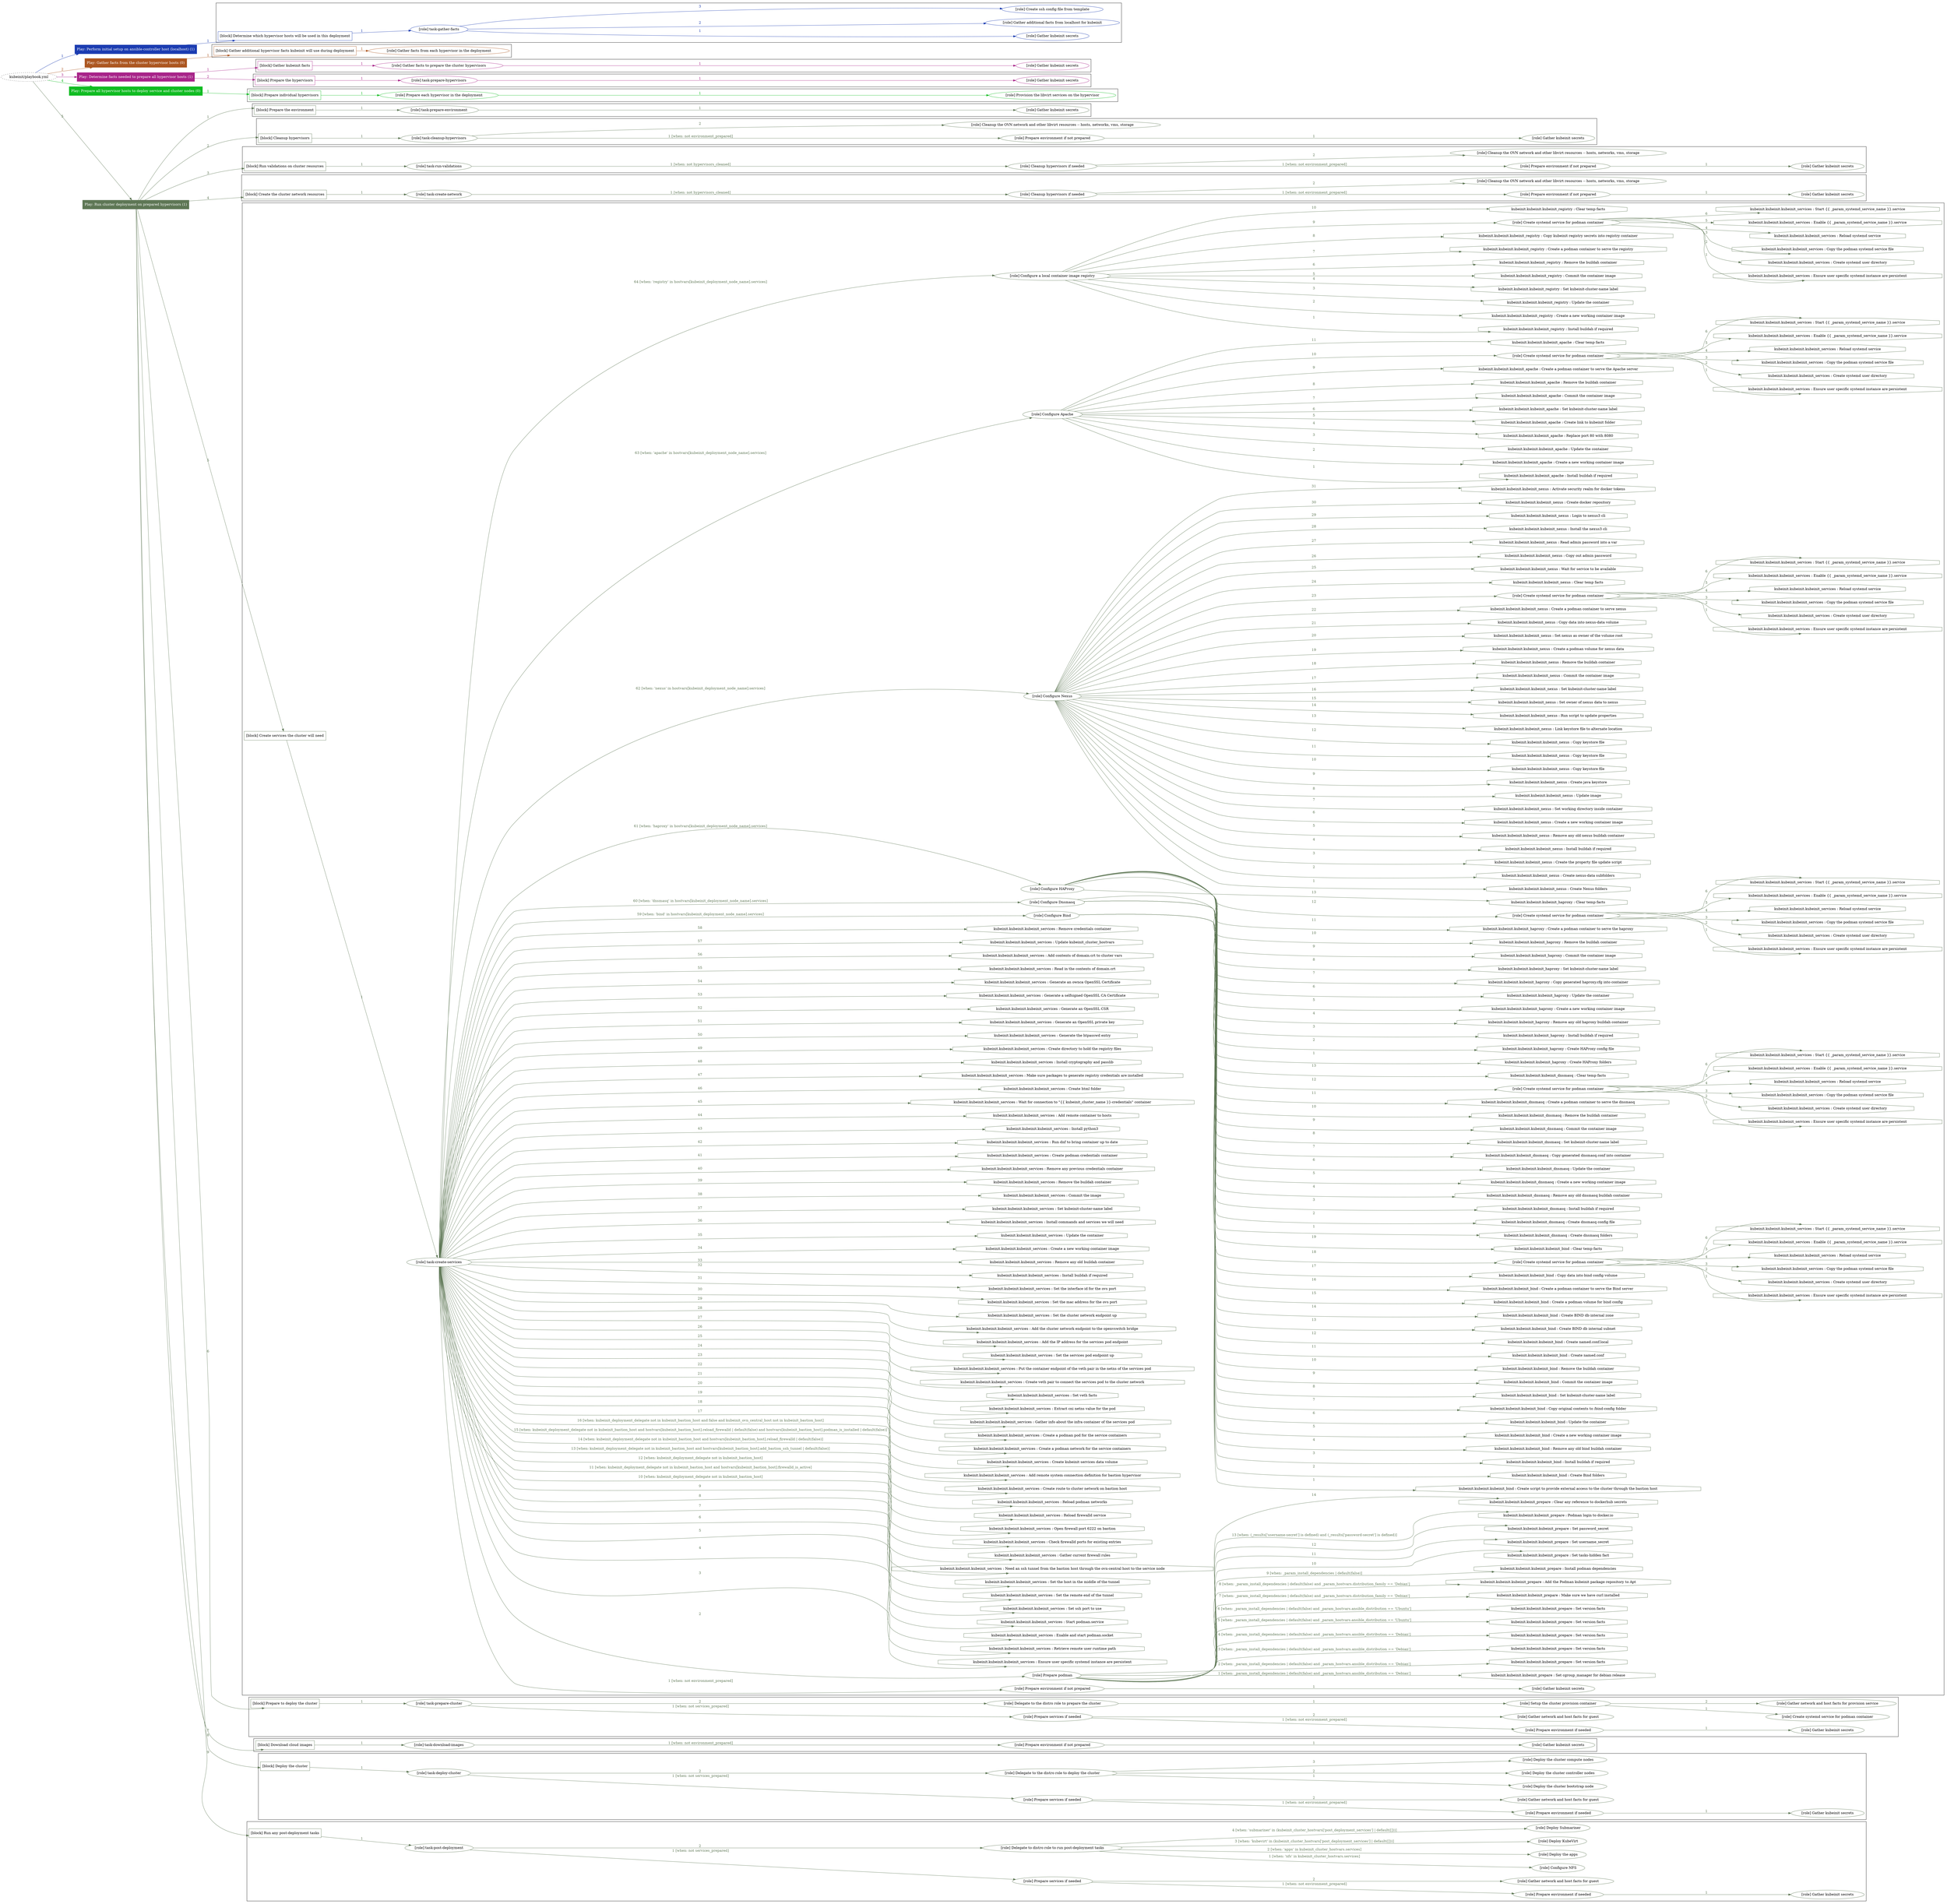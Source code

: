 digraph {
	graph [concentrate=true ordering=in rankdir=LR ratio=fill]
	edge [esep=5 sep=10]
	"kubeinit/playbook.yml" [URL="/home/runner/work/kubeinit/kubeinit/kubeinit/playbook.yml" id=playbook_f294e2fd style=dotted]
	"kubeinit/playbook.yml" -> play_d3e10507 [label="1 " color="#1b3cb1" fontcolor="#1b3cb1" id=edge_9c5e1159 labeltooltip="1 " tooltip="1 "]
	subgraph "Play: Perform initial setup on ansible-controller host (localhost) (1)" {
		play_d3e10507 [label="Play: Perform initial setup on ansible-controller host (localhost) (1)" URL="/home/runner/work/kubeinit/kubeinit/kubeinit/playbook.yml" color="#1b3cb1" fontcolor="#ffffff" id=play_d3e10507 shape=box style=filled tooltip=localhost]
		play_d3e10507 -> block_2afcdec6 [label=1 color="#1b3cb1" fontcolor="#1b3cb1" id=edge_1fa194fb labeltooltip=1 tooltip=1]
		subgraph cluster_block_2afcdec6 {
			block_2afcdec6 [label="[block] Determine which hypervisor hosts will be used in this deployment" URL="/home/runner/work/kubeinit/kubeinit/kubeinit/playbook.yml" color="#1b3cb1" id=block_2afcdec6 labeltooltip="Determine which hypervisor hosts will be used in this deployment" shape=box tooltip="Determine which hypervisor hosts will be used in this deployment"]
			block_2afcdec6 -> role_7f47fcc6 [label="1 " color="#1b3cb1" fontcolor="#1b3cb1" id=edge_7436486f labeltooltip="1 " tooltip="1 "]
			subgraph "task-gather-facts" {
				role_7f47fcc6 [label="[role] task-gather-facts" URL="/home/runner/work/kubeinit/kubeinit/kubeinit/playbook.yml" color="#1b3cb1" id=role_7f47fcc6 tooltip="task-gather-facts"]
				role_7f47fcc6 -> role_129b5949 [label="1 " color="#1b3cb1" fontcolor="#1b3cb1" id=edge_24deb0bd labeltooltip="1 " tooltip="1 "]
				subgraph "Gather kubeinit secrets" {
					role_129b5949 [label="[role] Gather kubeinit secrets" URL="/home/runner/.ansible/collections/ansible_collections/kubeinit/kubeinit/roles/kubeinit_prepare/tasks/build_hypervisors_group.yml" color="#1b3cb1" id=role_129b5949 tooltip="Gather kubeinit secrets"]
				}
				role_7f47fcc6 -> role_66b90452 [label="2 " color="#1b3cb1" fontcolor="#1b3cb1" id=edge_1bd1167b labeltooltip="2 " tooltip="2 "]
				subgraph "Gather additional facts from localhost for kubeinit" {
					role_66b90452 [label="[role] Gather additional facts from localhost for kubeinit" URL="/home/runner/.ansible/collections/ansible_collections/kubeinit/kubeinit/roles/kubeinit_prepare/tasks/build_hypervisors_group.yml" color="#1b3cb1" id=role_66b90452 tooltip="Gather additional facts from localhost for kubeinit"]
				}
				role_7f47fcc6 -> role_02dd69df [label="3 " color="#1b3cb1" fontcolor="#1b3cb1" id=edge_4cbb593a labeltooltip="3 " tooltip="3 "]
				subgraph "Create ssh config file from template" {
					role_02dd69df [label="[role] Create ssh config file from template" URL="/home/runner/.ansible/collections/ansible_collections/kubeinit/kubeinit/roles/kubeinit_prepare/tasks/build_hypervisors_group.yml" color="#1b3cb1" id=role_02dd69df tooltip="Create ssh config file from template"]
				}
			}
		}
	}
	"kubeinit/playbook.yml" -> play_f945dcd7 [label="2 " color="#ac5620" fontcolor="#ac5620" id=edge_3aced575 labeltooltip="2 " tooltip="2 "]
	subgraph "Play: Gather facts from the cluster hypervisor hosts (0)" {
		play_f945dcd7 [label="Play: Gather facts from the cluster hypervisor hosts (0)" URL="/home/runner/work/kubeinit/kubeinit/kubeinit/playbook.yml" color="#ac5620" fontcolor="#ffffff" id=play_f945dcd7 shape=box style=filled tooltip="Play: Gather facts from the cluster hypervisor hosts (0)"]
		play_f945dcd7 -> block_e149012b [label=1 color="#ac5620" fontcolor="#ac5620" id=edge_43411488 labeltooltip=1 tooltip=1]
		subgraph cluster_block_e149012b {
			block_e149012b [label="[block] Gather additional hypervisor facts kubeinit will use during deployment" URL="/home/runner/work/kubeinit/kubeinit/kubeinit/playbook.yml" color="#ac5620" id=block_e149012b labeltooltip="Gather additional hypervisor facts kubeinit will use during deployment" shape=box tooltip="Gather additional hypervisor facts kubeinit will use during deployment"]
			block_e149012b -> role_850a77b9 [label="1 " color="#ac5620" fontcolor="#ac5620" id=edge_b61e471a labeltooltip="1 " tooltip="1 "]
			subgraph "Gather facts from each hypervisor in the deployment" {
				role_850a77b9 [label="[role] Gather facts from each hypervisor in the deployment" URL="/home/runner/work/kubeinit/kubeinit/kubeinit/playbook.yml" color="#ac5620" id=role_850a77b9 tooltip="Gather facts from each hypervisor in the deployment"]
			}
		}
	}
	"kubeinit/playbook.yml" -> play_1efbe5a4 [label="3 " color="#a82489" fontcolor="#a82489" id=edge_3d07d68e labeltooltip="3 " tooltip="3 "]
	subgraph "Play: Determine facts needed to prepare all hypervisor hosts (1)" {
		play_1efbe5a4 [label="Play: Determine facts needed to prepare all hypervisor hosts (1)" URL="/home/runner/work/kubeinit/kubeinit/kubeinit/playbook.yml" color="#a82489" fontcolor="#ffffff" id=play_1efbe5a4 shape=box style=filled tooltip=localhost]
		play_1efbe5a4 -> block_31d65136 [label=1 color="#a82489" fontcolor="#a82489" id=edge_c241ecd5 labeltooltip=1 tooltip=1]
		subgraph cluster_block_31d65136 {
			block_31d65136 [label="[block] Gather kubeinit facts" URL="/home/runner/work/kubeinit/kubeinit/kubeinit/playbook.yml" color="#a82489" id=block_31d65136 labeltooltip="Gather kubeinit facts" shape=box tooltip="Gather kubeinit facts"]
			block_31d65136 -> role_6d179d26 [label="1 " color="#a82489" fontcolor="#a82489" id=edge_3a050f6a labeltooltip="1 " tooltip="1 "]
			subgraph "Gather facts to prepare the cluster hypervisors" {
				role_6d179d26 [label="[role] Gather facts to prepare the cluster hypervisors" URL="/home/runner/work/kubeinit/kubeinit/kubeinit/playbook.yml" color="#a82489" id=role_6d179d26 tooltip="Gather facts to prepare the cluster hypervisors"]
				role_6d179d26 -> role_6679e473 [label="1 " color="#a82489" fontcolor="#a82489" id=edge_3f767c60 labeltooltip="1 " tooltip="1 "]
				subgraph "Gather kubeinit secrets" {
					role_6679e473 [label="[role] Gather kubeinit secrets" URL="/home/runner/.ansible/collections/ansible_collections/kubeinit/kubeinit/roles/kubeinit_prepare/tasks/gather_kubeinit_facts.yml" color="#a82489" id=role_6679e473 tooltip="Gather kubeinit secrets"]
				}
			}
		}
		play_1efbe5a4 -> block_0d1c62dc [label=2 color="#a82489" fontcolor="#a82489" id=edge_7ef8f460 labeltooltip=2 tooltip=2]
		subgraph cluster_block_0d1c62dc {
			block_0d1c62dc [label="[block] Prepare the hypervisors" URL="/home/runner/work/kubeinit/kubeinit/kubeinit/playbook.yml" color="#a82489" id=block_0d1c62dc labeltooltip="Prepare the hypervisors" shape=box tooltip="Prepare the hypervisors"]
			block_0d1c62dc -> role_8135ca2f [label="1 " color="#a82489" fontcolor="#a82489" id=edge_dc054b9a labeltooltip="1 " tooltip="1 "]
			subgraph "task-prepare-hypervisors" {
				role_8135ca2f [label="[role] task-prepare-hypervisors" URL="/home/runner/work/kubeinit/kubeinit/kubeinit/playbook.yml" color="#a82489" id=role_8135ca2f tooltip="task-prepare-hypervisors"]
				role_8135ca2f -> role_15d17aaf [label="1 " color="#a82489" fontcolor="#a82489" id=edge_f2357ec7 labeltooltip="1 " tooltip="1 "]
				subgraph "Gather kubeinit secrets" {
					role_15d17aaf [label="[role] Gather kubeinit secrets" URL="/home/runner/.ansible/collections/ansible_collections/kubeinit/kubeinit/roles/kubeinit_prepare/tasks/gather_kubeinit_facts.yml" color="#a82489" id=role_15d17aaf tooltip="Gather kubeinit secrets"]
				}
			}
		}
	}
	"kubeinit/playbook.yml" -> play_292987a5 [label="4 " color="#10bc22" fontcolor="#10bc22" id=edge_8b4b04d2 labeltooltip="4 " tooltip="4 "]
	subgraph "Play: Prepare all hypervisor hosts to deploy service and cluster nodes (0)" {
		play_292987a5 [label="Play: Prepare all hypervisor hosts to deploy service and cluster nodes (0)" URL="/home/runner/work/kubeinit/kubeinit/kubeinit/playbook.yml" color="#10bc22" fontcolor="#ffffff" id=play_292987a5 shape=box style=filled tooltip="Play: Prepare all hypervisor hosts to deploy service and cluster nodes (0)"]
		play_292987a5 -> block_1b19ae63 [label=1 color="#10bc22" fontcolor="#10bc22" id=edge_b9bbfa7a labeltooltip=1 tooltip=1]
		subgraph cluster_block_1b19ae63 {
			block_1b19ae63 [label="[block] Prepare individual hypervisors" URL="/home/runner/work/kubeinit/kubeinit/kubeinit/playbook.yml" color="#10bc22" id=block_1b19ae63 labeltooltip="Prepare individual hypervisors" shape=box tooltip="Prepare individual hypervisors"]
			block_1b19ae63 -> role_e15c0cf3 [label="1 " color="#10bc22" fontcolor="#10bc22" id=edge_307c564c labeltooltip="1 " tooltip="1 "]
			subgraph "Prepare each hypervisor in the deployment" {
				role_e15c0cf3 [label="[role] Prepare each hypervisor in the deployment" URL="/home/runner/work/kubeinit/kubeinit/kubeinit/playbook.yml" color="#10bc22" id=role_e15c0cf3 tooltip="Prepare each hypervisor in the deployment"]
				role_e15c0cf3 -> role_e6631d66 [label="1 " color="#10bc22" fontcolor="#10bc22" id=edge_c4d9fb5c labeltooltip="1 " tooltip="1 "]
				subgraph "Provision the libvirt services on the hypervisor" {
					role_e6631d66 [label="[role] Provision the libvirt services on the hypervisor" URL="/home/runner/.ansible/collections/ansible_collections/kubeinit/kubeinit/roles/kubeinit_prepare/tasks/prepare_hypervisor.yml" color="#10bc22" id=role_e6631d66 tooltip="Provision the libvirt services on the hypervisor"]
				}
			}
		}
	}
	"kubeinit/playbook.yml" -> play_1c5118ab [label="5 " color="#5e7755" fontcolor="#5e7755" id=edge_9c76e0af labeltooltip="5 " tooltip="5 "]
	subgraph "Play: Run cluster deployment on prepared hypervisors (1)" {
		play_1c5118ab [label="Play: Run cluster deployment on prepared hypervisors (1)" URL="/home/runner/work/kubeinit/kubeinit/kubeinit/playbook.yml" color="#5e7755" fontcolor="#ffffff" id=play_1c5118ab shape=box style=filled tooltip=localhost]
		play_1c5118ab -> block_cf5ddb9d [label=1 color="#5e7755" fontcolor="#5e7755" id=edge_f8217aab labeltooltip=1 tooltip=1]
		subgraph cluster_block_cf5ddb9d {
			block_cf5ddb9d [label="[block] Prepare the environment" URL="/home/runner/work/kubeinit/kubeinit/kubeinit/playbook.yml" color="#5e7755" id=block_cf5ddb9d labeltooltip="Prepare the environment" shape=box tooltip="Prepare the environment"]
			block_cf5ddb9d -> role_4373a85e [label="1 " color="#5e7755" fontcolor="#5e7755" id=edge_3d2f2a9d labeltooltip="1 " tooltip="1 "]
			subgraph "task-prepare-environment" {
				role_4373a85e [label="[role] task-prepare-environment" URL="/home/runner/work/kubeinit/kubeinit/kubeinit/playbook.yml" color="#5e7755" id=role_4373a85e tooltip="task-prepare-environment"]
				role_4373a85e -> role_41c42d38 [label="1 " color="#5e7755" fontcolor="#5e7755" id=edge_67fdda28 labeltooltip="1 " tooltip="1 "]
				subgraph "Gather kubeinit secrets" {
					role_41c42d38 [label="[role] Gather kubeinit secrets" URL="/home/runner/.ansible/collections/ansible_collections/kubeinit/kubeinit/roles/kubeinit_prepare/tasks/gather_kubeinit_facts.yml" color="#5e7755" id=role_41c42d38 tooltip="Gather kubeinit secrets"]
				}
			}
		}
		play_1c5118ab -> block_74a381ee [label=2 color="#5e7755" fontcolor="#5e7755" id=edge_8193611d labeltooltip=2 tooltip=2]
		subgraph cluster_block_74a381ee {
			block_74a381ee [label="[block] Cleanup hypervisors" URL="/home/runner/work/kubeinit/kubeinit/kubeinit/playbook.yml" color="#5e7755" id=block_74a381ee labeltooltip="Cleanup hypervisors" shape=box tooltip="Cleanup hypervisors"]
			block_74a381ee -> role_b59b2242 [label="1 " color="#5e7755" fontcolor="#5e7755" id=edge_e1bdd779 labeltooltip="1 " tooltip="1 "]
			subgraph "task-cleanup-hypervisors" {
				role_b59b2242 [label="[role] task-cleanup-hypervisors" URL="/home/runner/work/kubeinit/kubeinit/kubeinit/playbook.yml" color="#5e7755" id=role_b59b2242 tooltip="task-cleanup-hypervisors"]
				role_b59b2242 -> role_dc1a5cf5 [label="1 [when: not environment_prepared]" color="#5e7755" fontcolor="#5e7755" id=edge_6ee5965e labeltooltip="1 [when: not environment_prepared]" tooltip="1 [when: not environment_prepared]"]
				subgraph "Prepare environment if not prepared" {
					role_dc1a5cf5 [label="[role] Prepare environment if not prepared" URL="/home/runner/.ansible/collections/ansible_collections/kubeinit/kubeinit/roles/kubeinit_prepare/tasks/cleanup_hypervisors.yml" color="#5e7755" id=role_dc1a5cf5 tooltip="Prepare environment if not prepared"]
					role_dc1a5cf5 -> role_7e08ba71 [label="1 " color="#5e7755" fontcolor="#5e7755" id=edge_236bb47e labeltooltip="1 " tooltip="1 "]
					subgraph "Gather kubeinit secrets" {
						role_7e08ba71 [label="[role] Gather kubeinit secrets" URL="/home/runner/.ansible/collections/ansible_collections/kubeinit/kubeinit/roles/kubeinit_prepare/tasks/gather_kubeinit_facts.yml" color="#5e7755" id=role_7e08ba71 tooltip="Gather kubeinit secrets"]
					}
				}
				role_b59b2242 -> role_d5339043 [label="2 " color="#5e7755" fontcolor="#5e7755" id=edge_3ae8777a labeltooltip="2 " tooltip="2 "]
				subgraph "Cleanup the OVN network and other libvirt resources -- hosts, networks, vms, storage" {
					role_d5339043 [label="[role] Cleanup the OVN network and other libvirt resources -- hosts, networks, vms, storage" URL="/home/runner/.ansible/collections/ansible_collections/kubeinit/kubeinit/roles/kubeinit_prepare/tasks/cleanup_hypervisors.yml" color="#5e7755" id=role_d5339043 tooltip="Cleanup the OVN network and other libvirt resources -- hosts, networks, vms, storage"]
				}
			}
		}
		play_1c5118ab -> block_599380b6 [label=3 color="#5e7755" fontcolor="#5e7755" id=edge_2696ed69 labeltooltip=3 tooltip=3]
		subgraph cluster_block_599380b6 {
			block_599380b6 [label="[block] Run validations on cluster resources" URL="/home/runner/work/kubeinit/kubeinit/kubeinit/playbook.yml" color="#5e7755" id=block_599380b6 labeltooltip="Run validations on cluster resources" shape=box tooltip="Run validations on cluster resources"]
			block_599380b6 -> role_02694eeb [label="1 " color="#5e7755" fontcolor="#5e7755" id=edge_4ca8e8dc labeltooltip="1 " tooltip="1 "]
			subgraph "task-run-validations" {
				role_02694eeb [label="[role] task-run-validations" URL="/home/runner/work/kubeinit/kubeinit/kubeinit/playbook.yml" color="#5e7755" id=role_02694eeb tooltip="task-run-validations"]
				role_02694eeb -> role_b8d58711 [label="1 [when: not hypervisors_cleaned]" color="#5e7755" fontcolor="#5e7755" id=edge_bfe3b803 labeltooltip="1 [when: not hypervisors_cleaned]" tooltip="1 [when: not hypervisors_cleaned]"]
				subgraph "Cleanup hypervisors if needed" {
					role_b8d58711 [label="[role] Cleanup hypervisors if needed" URL="/home/runner/.ansible/collections/ansible_collections/kubeinit/kubeinit/roles/kubeinit_validations/tasks/main.yml" color="#5e7755" id=role_b8d58711 tooltip="Cleanup hypervisors if needed"]
					role_b8d58711 -> role_2e40465a [label="1 [when: not environment_prepared]" color="#5e7755" fontcolor="#5e7755" id=edge_f83f2778 labeltooltip="1 [when: not environment_prepared]" tooltip="1 [when: not environment_prepared]"]
					subgraph "Prepare environment if not prepared" {
						role_2e40465a [label="[role] Prepare environment if not prepared" URL="/home/runner/.ansible/collections/ansible_collections/kubeinit/kubeinit/roles/kubeinit_prepare/tasks/cleanup_hypervisors.yml" color="#5e7755" id=role_2e40465a tooltip="Prepare environment if not prepared"]
						role_2e40465a -> role_0ea1b653 [label="1 " color="#5e7755" fontcolor="#5e7755" id=edge_aa836ca2 labeltooltip="1 " tooltip="1 "]
						subgraph "Gather kubeinit secrets" {
							role_0ea1b653 [label="[role] Gather kubeinit secrets" URL="/home/runner/.ansible/collections/ansible_collections/kubeinit/kubeinit/roles/kubeinit_prepare/tasks/gather_kubeinit_facts.yml" color="#5e7755" id=role_0ea1b653 tooltip="Gather kubeinit secrets"]
						}
					}
					role_b8d58711 -> role_8a606915 [label="2 " color="#5e7755" fontcolor="#5e7755" id=edge_86d1f31f labeltooltip="2 " tooltip="2 "]
					subgraph "Cleanup the OVN network and other libvirt resources -- hosts, networks, vms, storage" {
						role_8a606915 [label="[role] Cleanup the OVN network and other libvirt resources -- hosts, networks, vms, storage" URL="/home/runner/.ansible/collections/ansible_collections/kubeinit/kubeinit/roles/kubeinit_prepare/tasks/cleanup_hypervisors.yml" color="#5e7755" id=role_8a606915 tooltip="Cleanup the OVN network and other libvirt resources -- hosts, networks, vms, storage"]
					}
				}
			}
		}
		play_1c5118ab -> block_e895e3e6 [label=4 color="#5e7755" fontcolor="#5e7755" id=edge_2f09013c labeltooltip=4 tooltip=4]
		subgraph cluster_block_e895e3e6 {
			block_e895e3e6 [label="[block] Create the cluster network resources" URL="/home/runner/work/kubeinit/kubeinit/kubeinit/playbook.yml" color="#5e7755" id=block_e895e3e6 labeltooltip="Create the cluster network resources" shape=box tooltip="Create the cluster network resources"]
			block_e895e3e6 -> role_fa1dd581 [label="1 " color="#5e7755" fontcolor="#5e7755" id=edge_abd5871f labeltooltip="1 " tooltip="1 "]
			subgraph "task-create-network" {
				role_fa1dd581 [label="[role] task-create-network" URL="/home/runner/work/kubeinit/kubeinit/kubeinit/playbook.yml" color="#5e7755" id=role_fa1dd581 tooltip="task-create-network"]
				role_fa1dd581 -> role_ad8c20c6 [label="1 [when: not hypervisors_cleaned]" color="#5e7755" fontcolor="#5e7755" id=edge_c40ec603 labeltooltip="1 [when: not hypervisors_cleaned]" tooltip="1 [when: not hypervisors_cleaned]"]
				subgraph "Cleanup hypervisors if needed" {
					role_ad8c20c6 [label="[role] Cleanup hypervisors if needed" URL="/home/runner/.ansible/collections/ansible_collections/kubeinit/kubeinit/roles/kubeinit_libvirt/tasks/create_network.yml" color="#5e7755" id=role_ad8c20c6 tooltip="Cleanup hypervisors if needed"]
					role_ad8c20c6 -> role_57bad1a1 [label="1 [when: not environment_prepared]" color="#5e7755" fontcolor="#5e7755" id=edge_78a4c6b8 labeltooltip="1 [when: not environment_prepared]" tooltip="1 [when: not environment_prepared]"]
					subgraph "Prepare environment if not prepared" {
						role_57bad1a1 [label="[role] Prepare environment if not prepared" URL="/home/runner/.ansible/collections/ansible_collections/kubeinit/kubeinit/roles/kubeinit_prepare/tasks/cleanup_hypervisors.yml" color="#5e7755" id=role_57bad1a1 tooltip="Prepare environment if not prepared"]
						role_57bad1a1 -> role_be2ff400 [label="1 " color="#5e7755" fontcolor="#5e7755" id=edge_9f4c2b7b labeltooltip="1 " tooltip="1 "]
						subgraph "Gather kubeinit secrets" {
							role_be2ff400 [label="[role] Gather kubeinit secrets" URL="/home/runner/.ansible/collections/ansible_collections/kubeinit/kubeinit/roles/kubeinit_prepare/tasks/gather_kubeinit_facts.yml" color="#5e7755" id=role_be2ff400 tooltip="Gather kubeinit secrets"]
						}
					}
					role_ad8c20c6 -> role_0b4dd74c [label="2 " color="#5e7755" fontcolor="#5e7755" id=edge_3139f7d6 labeltooltip="2 " tooltip="2 "]
					subgraph "Cleanup the OVN network and other libvirt resources -- hosts, networks, vms, storage" {
						role_0b4dd74c [label="[role] Cleanup the OVN network and other libvirt resources -- hosts, networks, vms, storage" URL="/home/runner/.ansible/collections/ansible_collections/kubeinit/kubeinit/roles/kubeinit_prepare/tasks/cleanup_hypervisors.yml" color="#5e7755" id=role_0b4dd74c tooltip="Cleanup the OVN network and other libvirt resources -- hosts, networks, vms, storage"]
					}
				}
			}
		}
		play_1c5118ab -> block_ecad555c [label=5 color="#5e7755" fontcolor="#5e7755" id=edge_57bdbc4e labeltooltip=5 tooltip=5]
		subgraph cluster_block_ecad555c {
			block_ecad555c [label="[block] Create services the cluster will need" URL="/home/runner/work/kubeinit/kubeinit/kubeinit/playbook.yml" color="#5e7755" id=block_ecad555c labeltooltip="Create services the cluster will need" shape=box tooltip="Create services the cluster will need"]
			block_ecad555c -> role_0eff3cb8 [label="1 " color="#5e7755" fontcolor="#5e7755" id=edge_a600450a labeltooltip="1 " tooltip="1 "]
			subgraph "task-create-services" {
				role_0eff3cb8 [label="[role] task-create-services" URL="/home/runner/work/kubeinit/kubeinit/kubeinit/playbook.yml" color="#5e7755" id=role_0eff3cb8 tooltip="task-create-services"]
				role_0eff3cb8 -> role_22a7d494 [label="1 [when: not environment_prepared]" color="#5e7755" fontcolor="#5e7755" id=edge_53e56d1e labeltooltip="1 [when: not environment_prepared]" tooltip="1 [when: not environment_prepared]"]
				subgraph "Prepare environment if not prepared" {
					role_22a7d494 [label="[role] Prepare environment if not prepared" URL="/home/runner/.ansible/collections/ansible_collections/kubeinit/kubeinit/roles/kubeinit_services/tasks/main.yml" color="#5e7755" id=role_22a7d494 tooltip="Prepare environment if not prepared"]
					role_22a7d494 -> role_20e5da8b [label="1 " color="#5e7755" fontcolor="#5e7755" id=edge_cbb63c50 labeltooltip="1 " tooltip="1 "]
					subgraph "Gather kubeinit secrets" {
						role_20e5da8b [label="[role] Gather kubeinit secrets" URL="/home/runner/.ansible/collections/ansible_collections/kubeinit/kubeinit/roles/kubeinit_prepare/tasks/gather_kubeinit_facts.yml" color="#5e7755" id=role_20e5da8b tooltip="Gather kubeinit secrets"]
					}
				}
				role_0eff3cb8 -> role_47f3ea61 [label="2 " color="#5e7755" fontcolor="#5e7755" id=edge_fc3eac63 labeltooltip="2 " tooltip="2 "]
				subgraph "Prepare podman" {
					role_47f3ea61 [label="[role] Prepare podman" URL="/home/runner/.ansible/collections/ansible_collections/kubeinit/kubeinit/roles/kubeinit_services/tasks/00_create_service_pod.yml" color="#5e7755" id=role_47f3ea61 tooltip="Prepare podman"]
					task_788fee09 [label="kubeinit.kubeinit.kubeinit_prepare : Set cgroup_manager for debian release" URL="/home/runner/.ansible/collections/ansible_collections/kubeinit/kubeinit/roles/kubeinit_prepare/tasks/prepare_podman.yml" color="#5e7755" id=task_788fee09 shape=octagon tooltip="kubeinit.kubeinit.kubeinit_prepare : Set cgroup_manager for debian release"]
					role_47f3ea61 -> task_788fee09 [label="1 [when: _param_install_dependencies | default(false) and _param_hostvars.ansible_distribution == 'Debian']" color="#5e7755" fontcolor="#5e7755" id=edge_378773a8 labeltooltip="1 [when: _param_install_dependencies | default(false) and _param_hostvars.ansible_distribution == 'Debian']" tooltip="1 [when: _param_install_dependencies | default(false) and _param_hostvars.ansible_distribution == 'Debian']"]
					task_00334cc2 [label="kubeinit.kubeinit.kubeinit_prepare : Set version facts" URL="/home/runner/.ansible/collections/ansible_collections/kubeinit/kubeinit/roles/kubeinit_prepare/tasks/prepare_podman.yml" color="#5e7755" id=task_00334cc2 shape=octagon tooltip="kubeinit.kubeinit.kubeinit_prepare : Set version facts"]
					role_47f3ea61 -> task_00334cc2 [label="2 [when: _param_install_dependencies | default(false) and _param_hostvars.ansible_distribution == 'Debian']" color="#5e7755" fontcolor="#5e7755" id=edge_2ed83bd1 labeltooltip="2 [when: _param_install_dependencies | default(false) and _param_hostvars.ansible_distribution == 'Debian']" tooltip="2 [when: _param_install_dependencies | default(false) and _param_hostvars.ansible_distribution == 'Debian']"]
					task_a85f620b [label="kubeinit.kubeinit.kubeinit_prepare : Set version facts" URL="/home/runner/.ansible/collections/ansible_collections/kubeinit/kubeinit/roles/kubeinit_prepare/tasks/prepare_podman.yml" color="#5e7755" id=task_a85f620b shape=octagon tooltip="kubeinit.kubeinit.kubeinit_prepare : Set version facts"]
					role_47f3ea61 -> task_a85f620b [label="3 [when: _param_install_dependencies | default(false) and _param_hostvars.ansible_distribution == 'Debian']" color="#5e7755" fontcolor="#5e7755" id=edge_89b56bf3 labeltooltip="3 [when: _param_install_dependencies | default(false) and _param_hostvars.ansible_distribution == 'Debian']" tooltip="3 [when: _param_install_dependencies | default(false) and _param_hostvars.ansible_distribution == 'Debian']"]
					task_1a0bbb84 [label="kubeinit.kubeinit.kubeinit_prepare : Set version facts" URL="/home/runner/.ansible/collections/ansible_collections/kubeinit/kubeinit/roles/kubeinit_prepare/tasks/prepare_podman.yml" color="#5e7755" id=task_1a0bbb84 shape=octagon tooltip="kubeinit.kubeinit.kubeinit_prepare : Set version facts"]
					role_47f3ea61 -> task_1a0bbb84 [label="4 [when: _param_install_dependencies | default(false) and _param_hostvars.ansible_distribution == 'Debian']" color="#5e7755" fontcolor="#5e7755" id=edge_2075ed17 labeltooltip="4 [when: _param_install_dependencies | default(false) and _param_hostvars.ansible_distribution == 'Debian']" tooltip="4 [when: _param_install_dependencies | default(false) and _param_hostvars.ansible_distribution == 'Debian']"]
					task_45e278c2 [label="kubeinit.kubeinit.kubeinit_prepare : Set version facts" URL="/home/runner/.ansible/collections/ansible_collections/kubeinit/kubeinit/roles/kubeinit_prepare/tasks/prepare_podman.yml" color="#5e7755" id=task_45e278c2 shape=octagon tooltip="kubeinit.kubeinit.kubeinit_prepare : Set version facts"]
					role_47f3ea61 -> task_45e278c2 [label="5 [when: _param_install_dependencies | default(false) and _param_hostvars.ansible_distribution == 'Ubuntu']" color="#5e7755" fontcolor="#5e7755" id=edge_ea250d01 labeltooltip="5 [when: _param_install_dependencies | default(false) and _param_hostvars.ansible_distribution == 'Ubuntu']" tooltip="5 [when: _param_install_dependencies | default(false) and _param_hostvars.ansible_distribution == 'Ubuntu']"]
					task_52ec0538 [label="kubeinit.kubeinit.kubeinit_prepare : Set version facts" URL="/home/runner/.ansible/collections/ansible_collections/kubeinit/kubeinit/roles/kubeinit_prepare/tasks/prepare_podman.yml" color="#5e7755" id=task_52ec0538 shape=octagon tooltip="kubeinit.kubeinit.kubeinit_prepare : Set version facts"]
					role_47f3ea61 -> task_52ec0538 [label="6 [when: _param_install_dependencies | default(false) and _param_hostvars.ansible_distribution == 'Ubuntu']" color="#5e7755" fontcolor="#5e7755" id=edge_909cf6e1 labeltooltip="6 [when: _param_install_dependencies | default(false) and _param_hostvars.ansible_distribution == 'Ubuntu']" tooltip="6 [when: _param_install_dependencies | default(false) and _param_hostvars.ansible_distribution == 'Ubuntu']"]
					task_01bf0efe [label="kubeinit.kubeinit.kubeinit_prepare : Make sure we have curl installed" URL="/home/runner/.ansible/collections/ansible_collections/kubeinit/kubeinit/roles/kubeinit_prepare/tasks/prepare_podman.yml" color="#5e7755" id=task_01bf0efe shape=octagon tooltip="kubeinit.kubeinit.kubeinit_prepare : Make sure we have curl installed"]
					role_47f3ea61 -> task_01bf0efe [label="7 [when: _param_install_dependencies | default(false) and _param_hostvars.distribution_family == 'Debian']" color="#5e7755" fontcolor="#5e7755" id=edge_93b32f9a labeltooltip="7 [when: _param_install_dependencies | default(false) and _param_hostvars.distribution_family == 'Debian']" tooltip="7 [when: _param_install_dependencies | default(false) and _param_hostvars.distribution_family == 'Debian']"]
					task_064eb60c [label="kubeinit.kubeinit.kubeinit_prepare : Add the Podman kubeinit package repository to Apt" URL="/home/runner/.ansible/collections/ansible_collections/kubeinit/kubeinit/roles/kubeinit_prepare/tasks/prepare_podman.yml" color="#5e7755" id=task_064eb60c shape=octagon tooltip="kubeinit.kubeinit.kubeinit_prepare : Add the Podman kubeinit package repository to Apt"]
					role_47f3ea61 -> task_064eb60c [label="8 [when: _param_install_dependencies | default(false) and _param_hostvars.distribution_family == 'Debian']" color="#5e7755" fontcolor="#5e7755" id=edge_19cfe291 labeltooltip="8 [when: _param_install_dependencies | default(false) and _param_hostvars.distribution_family == 'Debian']" tooltip="8 [when: _param_install_dependencies | default(false) and _param_hostvars.distribution_family == 'Debian']"]
					task_0ebc6fe6 [label="kubeinit.kubeinit.kubeinit_prepare : Install podman dependencies" URL="/home/runner/.ansible/collections/ansible_collections/kubeinit/kubeinit/roles/kubeinit_prepare/tasks/prepare_podman.yml" color="#5e7755" id=task_0ebc6fe6 shape=octagon tooltip="kubeinit.kubeinit.kubeinit_prepare : Install podman dependencies"]
					role_47f3ea61 -> task_0ebc6fe6 [label="9 [when: _param_install_dependencies | default(false)]" color="#5e7755" fontcolor="#5e7755" id=edge_bb09268f labeltooltip="9 [when: _param_install_dependencies | default(false)]" tooltip="9 [when: _param_install_dependencies | default(false)]"]
					task_83ff1a68 [label="kubeinit.kubeinit.kubeinit_prepare : Set tasks-hidden fact" URL="/home/runner/.ansible/collections/ansible_collections/kubeinit/kubeinit/roles/kubeinit_prepare/tasks/prepare_podman.yml" color="#5e7755" id=task_83ff1a68 shape=octagon tooltip="kubeinit.kubeinit.kubeinit_prepare : Set tasks-hidden fact"]
					role_47f3ea61 -> task_83ff1a68 [label="10 " color="#5e7755" fontcolor="#5e7755" id=edge_f044746c labeltooltip="10 " tooltip="10 "]
					task_b2c7542c [label="kubeinit.kubeinit.kubeinit_prepare : Set username_secret" URL="/home/runner/.ansible/collections/ansible_collections/kubeinit/kubeinit/roles/kubeinit_prepare/tasks/prepare_podman.yml" color="#5e7755" id=task_b2c7542c shape=octagon tooltip="kubeinit.kubeinit.kubeinit_prepare : Set username_secret"]
					role_47f3ea61 -> task_b2c7542c [label="11 " color="#5e7755" fontcolor="#5e7755" id=edge_9f2c8c89 labeltooltip="11 " tooltip="11 "]
					task_0e2891c7 [label="kubeinit.kubeinit.kubeinit_prepare : Set password_secret" URL="/home/runner/.ansible/collections/ansible_collections/kubeinit/kubeinit/roles/kubeinit_prepare/tasks/prepare_podman.yml" color="#5e7755" id=task_0e2891c7 shape=octagon tooltip="kubeinit.kubeinit.kubeinit_prepare : Set password_secret"]
					role_47f3ea61 -> task_0e2891c7 [label="12 " color="#5e7755" fontcolor="#5e7755" id=edge_358c6ca9 labeltooltip="12 " tooltip="12 "]
					task_54c1b4ea [label="kubeinit.kubeinit.kubeinit_prepare : Podman login to docker.io" URL="/home/runner/.ansible/collections/ansible_collections/kubeinit/kubeinit/roles/kubeinit_prepare/tasks/prepare_podman.yml" color="#5e7755" id=task_54c1b4ea shape=octagon tooltip="kubeinit.kubeinit.kubeinit_prepare : Podman login to docker.io"]
					role_47f3ea61 -> task_54c1b4ea [label="13 [when: (_results['username-secret'] is defined) and (_results['password-secret'] is defined)]" color="#5e7755" fontcolor="#5e7755" id=edge_68edc35f labeltooltip="13 [when: (_results['username-secret'] is defined) and (_results['password-secret'] is defined)]" tooltip="13 [when: (_results['username-secret'] is defined) and (_results['password-secret'] is defined)]"]
					task_70e6bbd5 [label="kubeinit.kubeinit.kubeinit_prepare : Clear any reference to dockerhub secrets" URL="/home/runner/.ansible/collections/ansible_collections/kubeinit/kubeinit/roles/kubeinit_prepare/tasks/prepare_podman.yml" color="#5e7755" id=task_70e6bbd5 shape=octagon tooltip="kubeinit.kubeinit.kubeinit_prepare : Clear any reference to dockerhub secrets"]
					role_47f3ea61 -> task_70e6bbd5 [label="14 " color="#5e7755" fontcolor="#5e7755" id=edge_1e5bb24c labeltooltip="14 " tooltip="14 "]
				}
				task_2f6491f9 [label="kubeinit.kubeinit.kubeinit_services : Ensure user specific systemd instance are persistent" URL="/home/runner/.ansible/collections/ansible_collections/kubeinit/kubeinit/roles/kubeinit_services/tasks/00_create_service_pod.yml" color="#5e7755" id=task_2f6491f9 shape=octagon tooltip="kubeinit.kubeinit.kubeinit_services : Ensure user specific systemd instance are persistent"]
				role_0eff3cb8 -> task_2f6491f9 [label="3 " color="#5e7755" fontcolor="#5e7755" id=edge_408b8ffd labeltooltip="3 " tooltip="3 "]
				task_f739ad61 [label="kubeinit.kubeinit.kubeinit_services : Retrieve remote user runtime path" URL="/home/runner/.ansible/collections/ansible_collections/kubeinit/kubeinit/roles/kubeinit_services/tasks/00_create_service_pod.yml" color="#5e7755" id=task_f739ad61 shape=octagon tooltip="kubeinit.kubeinit.kubeinit_services : Retrieve remote user runtime path"]
				role_0eff3cb8 -> task_f739ad61 [label="4 " color="#5e7755" fontcolor="#5e7755" id=edge_93d1924e labeltooltip="4 " tooltip="4 "]
				task_2be85e1d [label="kubeinit.kubeinit.kubeinit_services : Enable and start podman.socket" URL="/home/runner/.ansible/collections/ansible_collections/kubeinit/kubeinit/roles/kubeinit_services/tasks/00_create_service_pod.yml" color="#5e7755" id=task_2be85e1d shape=octagon tooltip="kubeinit.kubeinit.kubeinit_services : Enable and start podman.socket"]
				role_0eff3cb8 -> task_2be85e1d [label="5 " color="#5e7755" fontcolor="#5e7755" id=edge_d27deca7 labeltooltip="5 " tooltip="5 "]
				task_8faf43dd [label="kubeinit.kubeinit.kubeinit_services : Start podman.service" URL="/home/runner/.ansible/collections/ansible_collections/kubeinit/kubeinit/roles/kubeinit_services/tasks/00_create_service_pod.yml" color="#5e7755" id=task_8faf43dd shape=octagon tooltip="kubeinit.kubeinit.kubeinit_services : Start podman.service"]
				role_0eff3cb8 -> task_8faf43dd [label="6 " color="#5e7755" fontcolor="#5e7755" id=edge_64425b03 labeltooltip="6 " tooltip="6 "]
				task_2f08ef52 [label="kubeinit.kubeinit.kubeinit_services : Set ssh port to use" URL="/home/runner/.ansible/collections/ansible_collections/kubeinit/kubeinit/roles/kubeinit_services/tasks/00_create_service_pod.yml" color="#5e7755" id=task_2f08ef52 shape=octagon tooltip="kubeinit.kubeinit.kubeinit_services : Set ssh port to use"]
				role_0eff3cb8 -> task_2f08ef52 [label="7 " color="#5e7755" fontcolor="#5e7755" id=edge_734f3318 labeltooltip="7 " tooltip="7 "]
				task_57524996 [label="kubeinit.kubeinit.kubeinit_services : Set the remote end of the tunnel" URL="/home/runner/.ansible/collections/ansible_collections/kubeinit/kubeinit/roles/kubeinit_services/tasks/00_create_service_pod.yml" color="#5e7755" id=task_57524996 shape=octagon tooltip="kubeinit.kubeinit.kubeinit_services : Set the remote end of the tunnel"]
				role_0eff3cb8 -> task_57524996 [label="8 " color="#5e7755" fontcolor="#5e7755" id=edge_d8e44417 labeltooltip="8 " tooltip="8 "]
				task_b52efa5c [label="kubeinit.kubeinit.kubeinit_services : Set the host in the middle of the tunnel" URL="/home/runner/.ansible/collections/ansible_collections/kubeinit/kubeinit/roles/kubeinit_services/tasks/00_create_service_pod.yml" color="#5e7755" id=task_b52efa5c shape=octagon tooltip="kubeinit.kubeinit.kubeinit_services : Set the host in the middle of the tunnel"]
				role_0eff3cb8 -> task_b52efa5c [label="9 " color="#5e7755" fontcolor="#5e7755" id=edge_e3214413 labeltooltip="9 " tooltip="9 "]
				task_9a84c269 [label="kubeinit.kubeinit.kubeinit_services : Need an ssh tunnel from the bastion host through the ovn-central host to the service node" URL="/home/runner/.ansible/collections/ansible_collections/kubeinit/kubeinit/roles/kubeinit_services/tasks/00_create_service_pod.yml" color="#5e7755" id=task_9a84c269 shape=octagon tooltip="kubeinit.kubeinit.kubeinit_services : Need an ssh tunnel from the bastion host through the ovn-central host to the service node"]
				role_0eff3cb8 -> task_9a84c269 [label="10 [when: kubeinit_deployment_delegate not in kubeinit_bastion_host]" color="#5e7755" fontcolor="#5e7755" id=edge_a8b639bc labeltooltip="10 [when: kubeinit_deployment_delegate not in kubeinit_bastion_host]" tooltip="10 [when: kubeinit_deployment_delegate not in kubeinit_bastion_host]"]
				task_876e627c [label="kubeinit.kubeinit.kubeinit_services : Gather current firewall rules" URL="/home/runner/.ansible/collections/ansible_collections/kubeinit/kubeinit/roles/kubeinit_services/tasks/00_create_service_pod.yml" color="#5e7755" id=task_876e627c shape=octagon tooltip="kubeinit.kubeinit.kubeinit_services : Gather current firewall rules"]
				role_0eff3cb8 -> task_876e627c [label="11 [when: kubeinit_deployment_delegate not in kubeinit_bastion_host and hostvars[kubeinit_bastion_host].firewalld_is_active]" color="#5e7755" fontcolor="#5e7755" id=edge_7614ad87 labeltooltip="11 [when: kubeinit_deployment_delegate not in kubeinit_bastion_host and hostvars[kubeinit_bastion_host].firewalld_is_active]" tooltip="11 [when: kubeinit_deployment_delegate not in kubeinit_bastion_host and hostvars[kubeinit_bastion_host].firewalld_is_active]"]
				task_d4650748 [label="kubeinit.kubeinit.kubeinit_services : Check firewalld ports for existing entries" URL="/home/runner/.ansible/collections/ansible_collections/kubeinit/kubeinit/roles/kubeinit_services/tasks/00_create_service_pod.yml" color="#5e7755" id=task_d4650748 shape=octagon tooltip="kubeinit.kubeinit.kubeinit_services : Check firewalld ports for existing entries"]
				role_0eff3cb8 -> task_d4650748 [label="12 [when: kubeinit_deployment_delegate not in kubeinit_bastion_host]" color="#5e7755" fontcolor="#5e7755" id=edge_f540fefc labeltooltip="12 [when: kubeinit_deployment_delegate not in kubeinit_bastion_host]" tooltip="12 [when: kubeinit_deployment_delegate not in kubeinit_bastion_host]"]
				task_1c4ea9e5 [label="kubeinit.kubeinit.kubeinit_services : Open firewall port 6222 on bastion" URL="/home/runner/.ansible/collections/ansible_collections/kubeinit/kubeinit/roles/kubeinit_services/tasks/00_create_service_pod.yml" color="#5e7755" id=task_1c4ea9e5 shape=octagon tooltip="kubeinit.kubeinit.kubeinit_services : Open firewall port 6222 on bastion"]
				role_0eff3cb8 -> task_1c4ea9e5 [label="13 [when: kubeinit_deployment_delegate not in kubeinit_bastion_host and hostvars[kubeinit_bastion_host].add_bastion_ssh_tunnel | default(false)]" color="#5e7755" fontcolor="#5e7755" id=edge_54dbaf47 labeltooltip="13 [when: kubeinit_deployment_delegate not in kubeinit_bastion_host and hostvars[kubeinit_bastion_host].add_bastion_ssh_tunnel | default(false)]" tooltip="13 [when: kubeinit_deployment_delegate not in kubeinit_bastion_host and hostvars[kubeinit_bastion_host].add_bastion_ssh_tunnel | default(false)]"]
				task_96db5e15 [label="kubeinit.kubeinit.kubeinit_services : Reload firewalld service" URL="/home/runner/.ansible/collections/ansible_collections/kubeinit/kubeinit/roles/kubeinit_services/tasks/00_create_service_pod.yml" color="#5e7755" id=task_96db5e15 shape=octagon tooltip="kubeinit.kubeinit.kubeinit_services : Reload firewalld service"]
				role_0eff3cb8 -> task_96db5e15 [label="14 [when: kubeinit_deployment_delegate not in kubeinit_bastion_host and hostvars[kubeinit_bastion_host].reload_firewalld | default(false)]" color="#5e7755" fontcolor="#5e7755" id=edge_c1b57620 labeltooltip="14 [when: kubeinit_deployment_delegate not in kubeinit_bastion_host and hostvars[kubeinit_bastion_host].reload_firewalld | default(false)]" tooltip="14 [when: kubeinit_deployment_delegate not in kubeinit_bastion_host and hostvars[kubeinit_bastion_host].reload_firewalld | default(false)]"]
				task_c192a93a [label="kubeinit.kubeinit.kubeinit_services : Reload podman networks" URL="/home/runner/.ansible/collections/ansible_collections/kubeinit/kubeinit/roles/kubeinit_services/tasks/00_create_service_pod.yml" color="#5e7755" id=task_c192a93a shape=octagon tooltip="kubeinit.kubeinit.kubeinit_services : Reload podman networks"]
				role_0eff3cb8 -> task_c192a93a [label="15 [when: kubeinit_deployment_delegate not in kubeinit_bastion_host and hostvars[kubeinit_bastion_host].reload_firewalld | default(false) and hostvars[kubeinit_bastion_host].podman_is_installed | default(false)]" color="#5e7755" fontcolor="#5e7755" id=edge_fc9c2266 labeltooltip="15 [when: kubeinit_deployment_delegate not in kubeinit_bastion_host and hostvars[kubeinit_bastion_host].reload_firewalld | default(false) and hostvars[kubeinit_bastion_host].podman_is_installed | default(false)]" tooltip="15 [when: kubeinit_deployment_delegate not in kubeinit_bastion_host and hostvars[kubeinit_bastion_host].reload_firewalld | default(false) and hostvars[kubeinit_bastion_host].podman_is_installed | default(false)]"]
				task_899ef8f8 [label="kubeinit.kubeinit.kubeinit_services : Create route to cluster network on bastion host" URL="/home/runner/.ansible/collections/ansible_collections/kubeinit/kubeinit/roles/kubeinit_services/tasks/00_create_service_pod.yml" color="#5e7755" id=task_899ef8f8 shape=octagon tooltip="kubeinit.kubeinit.kubeinit_services : Create route to cluster network on bastion host"]
				role_0eff3cb8 -> task_899ef8f8 [label="16 [when: kubeinit_deployment_delegate not in kubeinit_bastion_host and false and kubeinit_ovn_central_host not in kubeinit_bastion_host]" color="#5e7755" fontcolor="#5e7755" id=edge_9b2245cb labeltooltip="16 [when: kubeinit_deployment_delegate not in kubeinit_bastion_host and false and kubeinit_ovn_central_host not in kubeinit_bastion_host]" tooltip="16 [when: kubeinit_deployment_delegate not in kubeinit_bastion_host and false and kubeinit_ovn_central_host not in kubeinit_bastion_host]"]
				task_fbd7b519 [label="kubeinit.kubeinit.kubeinit_services : Add remote system connection definition for bastion hypervisor" URL="/home/runner/.ansible/collections/ansible_collections/kubeinit/kubeinit/roles/kubeinit_services/tasks/00_create_service_pod.yml" color="#5e7755" id=task_fbd7b519 shape=octagon tooltip="kubeinit.kubeinit.kubeinit_services : Add remote system connection definition for bastion hypervisor"]
				role_0eff3cb8 -> task_fbd7b519 [label="17 " color="#5e7755" fontcolor="#5e7755" id=edge_8bdaea00 labeltooltip="17 " tooltip="17 "]
				task_bc7c3778 [label="kubeinit.kubeinit.kubeinit_services : Create kubeinit services data volume" URL="/home/runner/.ansible/collections/ansible_collections/kubeinit/kubeinit/roles/kubeinit_services/tasks/00_create_service_pod.yml" color="#5e7755" id=task_bc7c3778 shape=octagon tooltip="kubeinit.kubeinit.kubeinit_services : Create kubeinit services data volume"]
				role_0eff3cb8 -> task_bc7c3778 [label="18 " color="#5e7755" fontcolor="#5e7755" id=edge_3ad21c1f labeltooltip="18 " tooltip="18 "]
				task_ba684a7a [label="kubeinit.kubeinit.kubeinit_services : Create a podman network for the service containers" URL="/home/runner/.ansible/collections/ansible_collections/kubeinit/kubeinit/roles/kubeinit_services/tasks/00_create_service_pod.yml" color="#5e7755" id=task_ba684a7a shape=octagon tooltip="kubeinit.kubeinit.kubeinit_services : Create a podman network for the service containers"]
				role_0eff3cb8 -> task_ba684a7a [label="19 " color="#5e7755" fontcolor="#5e7755" id=edge_3b5ae4f9 labeltooltip="19 " tooltip="19 "]
				task_8fabe1ab [label="kubeinit.kubeinit.kubeinit_services : Create a podman pod for the service containers" URL="/home/runner/.ansible/collections/ansible_collections/kubeinit/kubeinit/roles/kubeinit_services/tasks/00_create_service_pod.yml" color="#5e7755" id=task_8fabe1ab shape=octagon tooltip="kubeinit.kubeinit.kubeinit_services : Create a podman pod for the service containers"]
				role_0eff3cb8 -> task_8fabe1ab [label="20 " color="#5e7755" fontcolor="#5e7755" id=edge_f638a123 labeltooltip="20 " tooltip="20 "]
				task_524f1889 [label="kubeinit.kubeinit.kubeinit_services : Gather info about the infra container of the services pod" URL="/home/runner/.ansible/collections/ansible_collections/kubeinit/kubeinit/roles/kubeinit_services/tasks/00_create_service_pod.yml" color="#5e7755" id=task_524f1889 shape=octagon tooltip="kubeinit.kubeinit.kubeinit_services : Gather info about the infra container of the services pod"]
				role_0eff3cb8 -> task_524f1889 [label="21 " color="#5e7755" fontcolor="#5e7755" id=edge_610a3590 labeltooltip="21 " tooltip="21 "]
				task_6f0c17e3 [label="kubeinit.kubeinit.kubeinit_services : Extract cni netns value for the pod" URL="/home/runner/.ansible/collections/ansible_collections/kubeinit/kubeinit/roles/kubeinit_services/tasks/00_create_service_pod.yml" color="#5e7755" id=task_6f0c17e3 shape=octagon tooltip="kubeinit.kubeinit.kubeinit_services : Extract cni netns value for the pod"]
				role_0eff3cb8 -> task_6f0c17e3 [label="22 " color="#5e7755" fontcolor="#5e7755" id=edge_70dfcd30 labeltooltip="22 " tooltip="22 "]
				task_3e25550f [label="kubeinit.kubeinit.kubeinit_services : Set veth facts" URL="/home/runner/.ansible/collections/ansible_collections/kubeinit/kubeinit/roles/kubeinit_services/tasks/00_create_service_pod.yml" color="#5e7755" id=task_3e25550f shape=octagon tooltip="kubeinit.kubeinit.kubeinit_services : Set veth facts"]
				role_0eff3cb8 -> task_3e25550f [label="23 " color="#5e7755" fontcolor="#5e7755" id=edge_f9db4ec7 labeltooltip="23 " tooltip="23 "]
				task_17e910a9 [label="kubeinit.kubeinit.kubeinit_services : Create veth pair to connect the services pod to the cluster network" URL="/home/runner/.ansible/collections/ansible_collections/kubeinit/kubeinit/roles/kubeinit_services/tasks/00_create_service_pod.yml" color="#5e7755" id=task_17e910a9 shape=octagon tooltip="kubeinit.kubeinit.kubeinit_services : Create veth pair to connect the services pod to the cluster network"]
				role_0eff3cb8 -> task_17e910a9 [label="24 " color="#5e7755" fontcolor="#5e7755" id=edge_33a01f34 labeltooltip="24 " tooltip="24 "]
				task_706e132b [label="kubeinit.kubeinit.kubeinit_services : Put the container endpoint of the veth pair in the netns of the services pod" URL="/home/runner/.ansible/collections/ansible_collections/kubeinit/kubeinit/roles/kubeinit_services/tasks/00_create_service_pod.yml" color="#5e7755" id=task_706e132b shape=octagon tooltip="kubeinit.kubeinit.kubeinit_services : Put the container endpoint of the veth pair in the netns of the services pod"]
				role_0eff3cb8 -> task_706e132b [label="25 " color="#5e7755" fontcolor="#5e7755" id=edge_b662dee3 labeltooltip="25 " tooltip="25 "]
				task_6c4ff43b [label="kubeinit.kubeinit.kubeinit_services : Set the services pod endpoint up" URL="/home/runner/.ansible/collections/ansible_collections/kubeinit/kubeinit/roles/kubeinit_services/tasks/00_create_service_pod.yml" color="#5e7755" id=task_6c4ff43b shape=octagon tooltip="kubeinit.kubeinit.kubeinit_services : Set the services pod endpoint up"]
				role_0eff3cb8 -> task_6c4ff43b [label="26 " color="#5e7755" fontcolor="#5e7755" id=edge_2db0b504 labeltooltip="26 " tooltip="26 "]
				task_3befa819 [label="kubeinit.kubeinit.kubeinit_services : Add the IP address for the services pod endpoint" URL="/home/runner/.ansible/collections/ansible_collections/kubeinit/kubeinit/roles/kubeinit_services/tasks/00_create_service_pod.yml" color="#5e7755" id=task_3befa819 shape=octagon tooltip="kubeinit.kubeinit.kubeinit_services : Add the IP address for the services pod endpoint"]
				role_0eff3cb8 -> task_3befa819 [label="27 " color="#5e7755" fontcolor="#5e7755" id=edge_8e2fb6c6 labeltooltip="27 " tooltip="27 "]
				task_8144be66 [label="kubeinit.kubeinit.kubeinit_services : Add the cluster network endpoint to the openvswitch bridge" URL="/home/runner/.ansible/collections/ansible_collections/kubeinit/kubeinit/roles/kubeinit_services/tasks/00_create_service_pod.yml" color="#5e7755" id=task_8144be66 shape=octagon tooltip="kubeinit.kubeinit.kubeinit_services : Add the cluster network endpoint to the openvswitch bridge"]
				role_0eff3cb8 -> task_8144be66 [label="28 " color="#5e7755" fontcolor="#5e7755" id=edge_8cf2ab07 labeltooltip="28 " tooltip="28 "]
				task_c2cf0f34 [label="kubeinit.kubeinit.kubeinit_services : Set the cluster network endpoint up" URL="/home/runner/.ansible/collections/ansible_collections/kubeinit/kubeinit/roles/kubeinit_services/tasks/00_create_service_pod.yml" color="#5e7755" id=task_c2cf0f34 shape=octagon tooltip="kubeinit.kubeinit.kubeinit_services : Set the cluster network endpoint up"]
				role_0eff3cb8 -> task_c2cf0f34 [label="29 " color="#5e7755" fontcolor="#5e7755" id=edge_f296e256 labeltooltip="29 " tooltip="29 "]
				task_986f051b [label="kubeinit.kubeinit.kubeinit_services : Set the mac address for the ovs port" URL="/home/runner/.ansible/collections/ansible_collections/kubeinit/kubeinit/roles/kubeinit_services/tasks/00_create_service_pod.yml" color="#5e7755" id=task_986f051b shape=octagon tooltip="kubeinit.kubeinit.kubeinit_services : Set the mac address for the ovs port"]
				role_0eff3cb8 -> task_986f051b [label="30 " color="#5e7755" fontcolor="#5e7755" id=edge_7f9d11a5 labeltooltip="30 " tooltip="30 "]
				task_329587e9 [label="kubeinit.kubeinit.kubeinit_services : Set the interface id for the ovs port" URL="/home/runner/.ansible/collections/ansible_collections/kubeinit/kubeinit/roles/kubeinit_services/tasks/00_create_service_pod.yml" color="#5e7755" id=task_329587e9 shape=octagon tooltip="kubeinit.kubeinit.kubeinit_services : Set the interface id for the ovs port"]
				role_0eff3cb8 -> task_329587e9 [label="31 " color="#5e7755" fontcolor="#5e7755" id=edge_8309679c labeltooltip="31 " tooltip="31 "]
				task_dd0aeccb [label="kubeinit.kubeinit.kubeinit_services : Install buildah if required" URL="/home/runner/.ansible/collections/ansible_collections/kubeinit/kubeinit/roles/kubeinit_services/tasks/prepare_credentials.yml" color="#5e7755" id=task_dd0aeccb shape=octagon tooltip="kubeinit.kubeinit.kubeinit_services : Install buildah if required"]
				role_0eff3cb8 -> task_dd0aeccb [label="32 " color="#5e7755" fontcolor="#5e7755" id=edge_d009736f labeltooltip="32 " tooltip="32 "]
				task_728a0485 [label="kubeinit.kubeinit.kubeinit_services : Remove any old buildah container" URL="/home/runner/.ansible/collections/ansible_collections/kubeinit/kubeinit/roles/kubeinit_services/tasks/prepare_credentials.yml" color="#5e7755" id=task_728a0485 shape=octagon tooltip="kubeinit.kubeinit.kubeinit_services : Remove any old buildah container"]
				role_0eff3cb8 -> task_728a0485 [label="33 " color="#5e7755" fontcolor="#5e7755" id=edge_b1fb6e3b labeltooltip="33 " tooltip="33 "]
				task_00371669 [label="kubeinit.kubeinit.kubeinit_services : Create a new working container image" URL="/home/runner/.ansible/collections/ansible_collections/kubeinit/kubeinit/roles/kubeinit_services/tasks/prepare_credentials.yml" color="#5e7755" id=task_00371669 shape=octagon tooltip="kubeinit.kubeinit.kubeinit_services : Create a new working container image"]
				role_0eff3cb8 -> task_00371669 [label="34 " color="#5e7755" fontcolor="#5e7755" id=edge_c8005e1d labeltooltip="34 " tooltip="34 "]
				task_06e86d7d [label="kubeinit.kubeinit.kubeinit_services : Update the container" URL="/home/runner/.ansible/collections/ansible_collections/kubeinit/kubeinit/roles/kubeinit_services/tasks/prepare_credentials.yml" color="#5e7755" id=task_06e86d7d shape=octagon tooltip="kubeinit.kubeinit.kubeinit_services : Update the container"]
				role_0eff3cb8 -> task_06e86d7d [label="35 " color="#5e7755" fontcolor="#5e7755" id=edge_de174f45 labeltooltip="35 " tooltip="35 "]
				task_2ad654fd [label="kubeinit.kubeinit.kubeinit_services : Install commands and services we will need" URL="/home/runner/.ansible/collections/ansible_collections/kubeinit/kubeinit/roles/kubeinit_services/tasks/prepare_credentials.yml" color="#5e7755" id=task_2ad654fd shape=octagon tooltip="kubeinit.kubeinit.kubeinit_services : Install commands and services we will need"]
				role_0eff3cb8 -> task_2ad654fd [label="36 " color="#5e7755" fontcolor="#5e7755" id=edge_beb6d1b2 labeltooltip="36 " tooltip="36 "]
				task_c9d8c92a [label="kubeinit.kubeinit.kubeinit_services : Set kubeinit-cluster-name label" URL="/home/runner/.ansible/collections/ansible_collections/kubeinit/kubeinit/roles/kubeinit_services/tasks/prepare_credentials.yml" color="#5e7755" id=task_c9d8c92a shape=octagon tooltip="kubeinit.kubeinit.kubeinit_services : Set kubeinit-cluster-name label"]
				role_0eff3cb8 -> task_c9d8c92a [label="37 " color="#5e7755" fontcolor="#5e7755" id=edge_6587e07b labeltooltip="37 " tooltip="37 "]
				task_09ca6367 [label="kubeinit.kubeinit.kubeinit_services : Commit the image" URL="/home/runner/.ansible/collections/ansible_collections/kubeinit/kubeinit/roles/kubeinit_services/tasks/prepare_credentials.yml" color="#5e7755" id=task_09ca6367 shape=octagon tooltip="kubeinit.kubeinit.kubeinit_services : Commit the image"]
				role_0eff3cb8 -> task_09ca6367 [label="38 " color="#5e7755" fontcolor="#5e7755" id=edge_4ff54c56 labeltooltip="38 " tooltip="38 "]
				task_2a7a0a25 [label="kubeinit.kubeinit.kubeinit_services : Remove the buildah container" URL="/home/runner/.ansible/collections/ansible_collections/kubeinit/kubeinit/roles/kubeinit_services/tasks/prepare_credentials.yml" color="#5e7755" id=task_2a7a0a25 shape=octagon tooltip="kubeinit.kubeinit.kubeinit_services : Remove the buildah container"]
				role_0eff3cb8 -> task_2a7a0a25 [label="39 " color="#5e7755" fontcolor="#5e7755" id=edge_a34f32dc labeltooltip="39 " tooltip="39 "]
				task_01339e75 [label="kubeinit.kubeinit.kubeinit_services : Remove any previous credentials container" URL="/home/runner/.ansible/collections/ansible_collections/kubeinit/kubeinit/roles/kubeinit_services/tasks/prepare_credentials.yml" color="#5e7755" id=task_01339e75 shape=octagon tooltip="kubeinit.kubeinit.kubeinit_services : Remove any previous credentials container"]
				role_0eff3cb8 -> task_01339e75 [label="40 " color="#5e7755" fontcolor="#5e7755" id=edge_c807bbb7 labeltooltip="40 " tooltip="40 "]
				task_ea4a0d95 [label="kubeinit.kubeinit.kubeinit_services : Create podman credentials container" URL="/home/runner/.ansible/collections/ansible_collections/kubeinit/kubeinit/roles/kubeinit_services/tasks/prepare_credentials.yml" color="#5e7755" id=task_ea4a0d95 shape=octagon tooltip="kubeinit.kubeinit.kubeinit_services : Create podman credentials container"]
				role_0eff3cb8 -> task_ea4a0d95 [label="41 " color="#5e7755" fontcolor="#5e7755" id=edge_53958d00 labeltooltip="41 " tooltip="41 "]
				task_33638f9d [label="kubeinit.kubeinit.kubeinit_services : Run dnf to bring container up to date" URL="/home/runner/.ansible/collections/ansible_collections/kubeinit/kubeinit/roles/kubeinit_services/tasks/prepare_credentials.yml" color="#5e7755" id=task_33638f9d shape=octagon tooltip="kubeinit.kubeinit.kubeinit_services : Run dnf to bring container up to date"]
				role_0eff3cb8 -> task_33638f9d [label="42 " color="#5e7755" fontcolor="#5e7755" id=edge_3a6c5175 labeltooltip="42 " tooltip="42 "]
				task_eaf0010b [label="kubeinit.kubeinit.kubeinit_services : Install python3" URL="/home/runner/.ansible/collections/ansible_collections/kubeinit/kubeinit/roles/kubeinit_services/tasks/prepare_credentials.yml" color="#5e7755" id=task_eaf0010b shape=octagon tooltip="kubeinit.kubeinit.kubeinit_services : Install python3"]
				role_0eff3cb8 -> task_eaf0010b [label="43 " color="#5e7755" fontcolor="#5e7755" id=edge_cf789212 labeltooltip="43 " tooltip="43 "]
				task_1fc79c8a [label="kubeinit.kubeinit.kubeinit_services : Add remote container to hosts" URL="/home/runner/.ansible/collections/ansible_collections/kubeinit/kubeinit/roles/kubeinit_services/tasks/prepare_credentials.yml" color="#5e7755" id=task_1fc79c8a shape=octagon tooltip="kubeinit.kubeinit.kubeinit_services : Add remote container to hosts"]
				role_0eff3cb8 -> task_1fc79c8a [label="44 " color="#5e7755" fontcolor="#5e7755" id=edge_1b41266b labeltooltip="44 " tooltip="44 "]
				task_96edb013 [label="kubeinit.kubeinit.kubeinit_services : Wait for connection to &#34;{{ kubeinit_cluster_name }}-credentials&#34; container" URL="/home/runner/.ansible/collections/ansible_collections/kubeinit/kubeinit/roles/kubeinit_services/tasks/prepare_credentials.yml" color="#5e7755" id=task_96edb013 shape=octagon tooltip="kubeinit.kubeinit.kubeinit_services : Wait for connection to &#34;{{ kubeinit_cluster_name }}-credentials&#34; container"]
				role_0eff3cb8 -> task_96edb013 [label="45 " color="#5e7755" fontcolor="#5e7755" id=edge_fcbb2e3c labeltooltip="45 " tooltip="45 "]
				task_3392b9cd [label="kubeinit.kubeinit.kubeinit_services : Create html folder" URL="/home/runner/.ansible/collections/ansible_collections/kubeinit/kubeinit/roles/kubeinit_services/tasks/prepare_credentials.yml" color="#5e7755" id=task_3392b9cd shape=octagon tooltip="kubeinit.kubeinit.kubeinit_services : Create html folder"]
				role_0eff3cb8 -> task_3392b9cd [label="46 " color="#5e7755" fontcolor="#5e7755" id=edge_80e35717 labeltooltip="46 " tooltip="46 "]
				task_3e3d2c0e [label="kubeinit.kubeinit.kubeinit_services : Make sure packages to generate registry credentials are installed" URL="/home/runner/.ansible/collections/ansible_collections/kubeinit/kubeinit/roles/kubeinit_services/tasks/prepare_credentials.yml" color="#5e7755" id=task_3e3d2c0e shape=octagon tooltip="kubeinit.kubeinit.kubeinit_services : Make sure packages to generate registry credentials are installed"]
				role_0eff3cb8 -> task_3e3d2c0e [label="47 " color="#5e7755" fontcolor="#5e7755" id=edge_85744262 labeltooltip="47 " tooltip="47 "]
				task_4afd9ee9 [label="kubeinit.kubeinit.kubeinit_services : Install cryptography and passlib" URL="/home/runner/.ansible/collections/ansible_collections/kubeinit/kubeinit/roles/kubeinit_services/tasks/prepare_credentials.yml" color="#5e7755" id=task_4afd9ee9 shape=octagon tooltip="kubeinit.kubeinit.kubeinit_services : Install cryptography and passlib"]
				role_0eff3cb8 -> task_4afd9ee9 [label="48 " color="#5e7755" fontcolor="#5e7755" id=edge_02d28994 labeltooltip="48 " tooltip="48 "]
				task_26d6e67a [label="kubeinit.kubeinit.kubeinit_services : Create directory to hold the registry files" URL="/home/runner/.ansible/collections/ansible_collections/kubeinit/kubeinit/roles/kubeinit_services/tasks/prepare_credentials.yml" color="#5e7755" id=task_26d6e67a shape=octagon tooltip="kubeinit.kubeinit.kubeinit_services : Create directory to hold the registry files"]
				role_0eff3cb8 -> task_26d6e67a [label="49 " color="#5e7755" fontcolor="#5e7755" id=edge_71616311 labeltooltip="49 " tooltip="49 "]
				task_3e1bf8c7 [label="kubeinit.kubeinit.kubeinit_services : Generate the htpasswd entry" URL="/home/runner/.ansible/collections/ansible_collections/kubeinit/kubeinit/roles/kubeinit_services/tasks/prepare_credentials.yml" color="#5e7755" id=task_3e1bf8c7 shape=octagon tooltip="kubeinit.kubeinit.kubeinit_services : Generate the htpasswd entry"]
				role_0eff3cb8 -> task_3e1bf8c7 [label="50 " color="#5e7755" fontcolor="#5e7755" id=edge_b95c74ab labeltooltip="50 " tooltip="50 "]
				task_06157c6d [label="kubeinit.kubeinit.kubeinit_services : Generate an OpenSSL private key" URL="/home/runner/.ansible/collections/ansible_collections/kubeinit/kubeinit/roles/kubeinit_services/tasks/prepare_credentials.yml" color="#5e7755" id=task_06157c6d shape=octagon tooltip="kubeinit.kubeinit.kubeinit_services : Generate an OpenSSL private key"]
				role_0eff3cb8 -> task_06157c6d [label="51 " color="#5e7755" fontcolor="#5e7755" id=edge_2373de34 labeltooltip="51 " tooltip="51 "]
				task_ec06a440 [label="kubeinit.kubeinit.kubeinit_services : Generate an OpenSSL CSR" URL="/home/runner/.ansible/collections/ansible_collections/kubeinit/kubeinit/roles/kubeinit_services/tasks/prepare_credentials.yml" color="#5e7755" id=task_ec06a440 shape=octagon tooltip="kubeinit.kubeinit.kubeinit_services : Generate an OpenSSL CSR"]
				role_0eff3cb8 -> task_ec06a440 [label="52 " color="#5e7755" fontcolor="#5e7755" id=edge_ad27d6c8 labeltooltip="52 " tooltip="52 "]
				task_24ef56b2 [label="kubeinit.kubeinit.kubeinit_services : Generate a selfsigned OpenSSL CA Certificate" URL="/home/runner/.ansible/collections/ansible_collections/kubeinit/kubeinit/roles/kubeinit_services/tasks/prepare_credentials.yml" color="#5e7755" id=task_24ef56b2 shape=octagon tooltip="kubeinit.kubeinit.kubeinit_services : Generate a selfsigned OpenSSL CA Certificate"]
				role_0eff3cb8 -> task_24ef56b2 [label="53 " color="#5e7755" fontcolor="#5e7755" id=edge_f6bf4e86 labeltooltip="53 " tooltip="53 "]
				task_42458bf6 [label="kubeinit.kubeinit.kubeinit_services : Generate an ownca OpenSSL Certificate" URL="/home/runner/.ansible/collections/ansible_collections/kubeinit/kubeinit/roles/kubeinit_services/tasks/prepare_credentials.yml" color="#5e7755" id=task_42458bf6 shape=octagon tooltip="kubeinit.kubeinit.kubeinit_services : Generate an ownca OpenSSL Certificate"]
				role_0eff3cb8 -> task_42458bf6 [label="54 " color="#5e7755" fontcolor="#5e7755" id=edge_e4dffd4e labeltooltip="54 " tooltip="54 "]
				task_f9bd5095 [label="kubeinit.kubeinit.kubeinit_services : Read in the contents of domain.crt" URL="/home/runner/.ansible/collections/ansible_collections/kubeinit/kubeinit/roles/kubeinit_services/tasks/prepare_credentials.yml" color="#5e7755" id=task_f9bd5095 shape=octagon tooltip="kubeinit.kubeinit.kubeinit_services : Read in the contents of domain.crt"]
				role_0eff3cb8 -> task_f9bd5095 [label="55 " color="#5e7755" fontcolor="#5e7755" id=edge_071215b8 labeltooltip="55 " tooltip="55 "]
				task_1105701f [label="kubeinit.kubeinit.kubeinit_services : Add contents of domain.crt to cluster vars" URL="/home/runner/.ansible/collections/ansible_collections/kubeinit/kubeinit/roles/kubeinit_services/tasks/prepare_credentials.yml" color="#5e7755" id=task_1105701f shape=octagon tooltip="kubeinit.kubeinit.kubeinit_services : Add contents of domain.crt to cluster vars"]
				role_0eff3cb8 -> task_1105701f [label="56 " color="#5e7755" fontcolor="#5e7755" id=edge_d6eb6eb6 labeltooltip="56 " tooltip="56 "]
				task_05861e25 [label="kubeinit.kubeinit.kubeinit_services : Update kubeinit_cluster_hostvars" URL="/home/runner/.ansible/collections/ansible_collections/kubeinit/kubeinit/roles/kubeinit_services/tasks/prepare_credentials.yml" color="#5e7755" id=task_05861e25 shape=octagon tooltip="kubeinit.kubeinit.kubeinit_services : Update kubeinit_cluster_hostvars"]
				role_0eff3cb8 -> task_05861e25 [label="57 " color="#5e7755" fontcolor="#5e7755" id=edge_de5e53c8 labeltooltip="57 " tooltip="57 "]
				task_d18cc561 [label="kubeinit.kubeinit.kubeinit_services : Remove credentials container" URL="/home/runner/.ansible/collections/ansible_collections/kubeinit/kubeinit/roles/kubeinit_services/tasks/prepare_credentials.yml" color="#5e7755" id=task_d18cc561 shape=octagon tooltip="kubeinit.kubeinit.kubeinit_services : Remove credentials container"]
				role_0eff3cb8 -> task_d18cc561 [label="58 " color="#5e7755" fontcolor="#5e7755" id=edge_649236ac labeltooltip="58 " tooltip="58 "]
				role_0eff3cb8 -> role_a39b37ae [label="59 [when: 'bind' in hostvars[kubeinit_deployment_node_name].services]" color="#5e7755" fontcolor="#5e7755" id=edge_07ff4c50 labeltooltip="59 [when: 'bind' in hostvars[kubeinit_deployment_node_name].services]" tooltip="59 [when: 'bind' in hostvars[kubeinit_deployment_node_name].services]"]
				subgraph "Configure Bind" {
					role_a39b37ae [label="[role] Configure Bind" URL="/home/runner/.ansible/collections/ansible_collections/kubeinit/kubeinit/roles/kubeinit_services/tasks/start_services_containers.yml" color="#5e7755" id=role_a39b37ae tooltip="Configure Bind"]
					task_b1afeea0 [label="kubeinit.kubeinit.kubeinit_bind : Create script to provide external access to the cluster through the bastion host" URL="/home/runner/.ansible/collections/ansible_collections/kubeinit/kubeinit/roles/kubeinit_bind/tasks/main.yml" color="#5e7755" id=task_b1afeea0 shape=octagon tooltip="kubeinit.kubeinit.kubeinit_bind : Create script to provide external access to the cluster through the bastion host"]
					role_a39b37ae -> task_b1afeea0 [label="1 " color="#5e7755" fontcolor="#5e7755" id=edge_4fe17bd8 labeltooltip="1 " tooltip="1 "]
					task_34b2ea4a [label="kubeinit.kubeinit.kubeinit_bind : Create Bind folders" URL="/home/runner/.ansible/collections/ansible_collections/kubeinit/kubeinit/roles/kubeinit_bind/tasks/main.yml" color="#5e7755" id=task_34b2ea4a shape=octagon tooltip="kubeinit.kubeinit.kubeinit_bind : Create Bind folders"]
					role_a39b37ae -> task_34b2ea4a [label="2 " color="#5e7755" fontcolor="#5e7755" id=edge_b855ab2a labeltooltip="2 " tooltip="2 "]
					task_99d59f48 [label="kubeinit.kubeinit.kubeinit_bind : Install buildah if required" URL="/home/runner/.ansible/collections/ansible_collections/kubeinit/kubeinit/roles/kubeinit_bind/tasks/main.yml" color="#5e7755" id=task_99d59f48 shape=octagon tooltip="kubeinit.kubeinit.kubeinit_bind : Install buildah if required"]
					role_a39b37ae -> task_99d59f48 [label="3 " color="#5e7755" fontcolor="#5e7755" id=edge_386e118c labeltooltip="3 " tooltip="3 "]
					task_857626c0 [label="kubeinit.kubeinit.kubeinit_bind : Remove any old bind buildah container" URL="/home/runner/.ansible/collections/ansible_collections/kubeinit/kubeinit/roles/kubeinit_bind/tasks/main.yml" color="#5e7755" id=task_857626c0 shape=octagon tooltip="kubeinit.kubeinit.kubeinit_bind : Remove any old bind buildah container"]
					role_a39b37ae -> task_857626c0 [label="4 " color="#5e7755" fontcolor="#5e7755" id=edge_724bfa92 labeltooltip="4 " tooltip="4 "]
					task_33c142f7 [label="kubeinit.kubeinit.kubeinit_bind : Create a new working container image" URL="/home/runner/.ansible/collections/ansible_collections/kubeinit/kubeinit/roles/kubeinit_bind/tasks/main.yml" color="#5e7755" id=task_33c142f7 shape=octagon tooltip="kubeinit.kubeinit.kubeinit_bind : Create a new working container image"]
					role_a39b37ae -> task_33c142f7 [label="5 " color="#5e7755" fontcolor="#5e7755" id=edge_13b5654a labeltooltip="5 " tooltip="5 "]
					task_dd6fd712 [label="kubeinit.kubeinit.kubeinit_bind : Update the container" URL="/home/runner/.ansible/collections/ansible_collections/kubeinit/kubeinit/roles/kubeinit_bind/tasks/main.yml" color="#5e7755" id=task_dd6fd712 shape=octagon tooltip="kubeinit.kubeinit.kubeinit_bind : Update the container"]
					role_a39b37ae -> task_dd6fd712 [label="6 " color="#5e7755" fontcolor="#5e7755" id=edge_d1571b92 labeltooltip="6 " tooltip="6 "]
					task_6daceb57 [label="kubeinit.kubeinit.kubeinit_bind : Copy original contents to /bind-config folder" URL="/home/runner/.ansible/collections/ansible_collections/kubeinit/kubeinit/roles/kubeinit_bind/tasks/main.yml" color="#5e7755" id=task_6daceb57 shape=octagon tooltip="kubeinit.kubeinit.kubeinit_bind : Copy original contents to /bind-config folder"]
					role_a39b37ae -> task_6daceb57 [label="7 " color="#5e7755" fontcolor="#5e7755" id=edge_ac823f6f labeltooltip="7 " tooltip="7 "]
					task_bcba6a80 [label="kubeinit.kubeinit.kubeinit_bind : Set kubeinit-cluster-name label" URL="/home/runner/.ansible/collections/ansible_collections/kubeinit/kubeinit/roles/kubeinit_bind/tasks/main.yml" color="#5e7755" id=task_bcba6a80 shape=octagon tooltip="kubeinit.kubeinit.kubeinit_bind : Set kubeinit-cluster-name label"]
					role_a39b37ae -> task_bcba6a80 [label="8 " color="#5e7755" fontcolor="#5e7755" id=edge_3eb815a8 labeltooltip="8 " tooltip="8 "]
					task_cf2d275e [label="kubeinit.kubeinit.kubeinit_bind : Commit the container image" URL="/home/runner/.ansible/collections/ansible_collections/kubeinit/kubeinit/roles/kubeinit_bind/tasks/main.yml" color="#5e7755" id=task_cf2d275e shape=octagon tooltip="kubeinit.kubeinit.kubeinit_bind : Commit the container image"]
					role_a39b37ae -> task_cf2d275e [label="9 " color="#5e7755" fontcolor="#5e7755" id=edge_af0e55b2 labeltooltip="9 " tooltip="9 "]
					task_9672ca8d [label="kubeinit.kubeinit.kubeinit_bind : Remove the buildah container" URL="/home/runner/.ansible/collections/ansible_collections/kubeinit/kubeinit/roles/kubeinit_bind/tasks/main.yml" color="#5e7755" id=task_9672ca8d shape=octagon tooltip="kubeinit.kubeinit.kubeinit_bind : Remove the buildah container"]
					role_a39b37ae -> task_9672ca8d [label="10 " color="#5e7755" fontcolor="#5e7755" id=edge_c4a7d5ee labeltooltip="10 " tooltip="10 "]
					task_a1e2d128 [label="kubeinit.kubeinit.kubeinit_bind : Create named.conf" URL="/home/runner/.ansible/collections/ansible_collections/kubeinit/kubeinit/roles/kubeinit_bind/tasks/main.yml" color="#5e7755" id=task_a1e2d128 shape=octagon tooltip="kubeinit.kubeinit.kubeinit_bind : Create named.conf"]
					role_a39b37ae -> task_a1e2d128 [label="11 " color="#5e7755" fontcolor="#5e7755" id=edge_e0a2ae30 labeltooltip="11 " tooltip="11 "]
					task_66b39354 [label="kubeinit.kubeinit.kubeinit_bind : Create named.conf.local" URL="/home/runner/.ansible/collections/ansible_collections/kubeinit/kubeinit/roles/kubeinit_bind/tasks/main.yml" color="#5e7755" id=task_66b39354 shape=octagon tooltip="kubeinit.kubeinit.kubeinit_bind : Create named.conf.local"]
					role_a39b37ae -> task_66b39354 [label="12 " color="#5e7755" fontcolor="#5e7755" id=edge_126b3ccc labeltooltip="12 " tooltip="12 "]
					task_387135bf [label="kubeinit.kubeinit.kubeinit_bind : Create BIND db internal subnet" URL="/home/runner/.ansible/collections/ansible_collections/kubeinit/kubeinit/roles/kubeinit_bind/tasks/main.yml" color="#5e7755" id=task_387135bf shape=octagon tooltip="kubeinit.kubeinit.kubeinit_bind : Create BIND db internal subnet"]
					role_a39b37ae -> task_387135bf [label="13 " color="#5e7755" fontcolor="#5e7755" id=edge_b7f77119 labeltooltip="13 " tooltip="13 "]
					task_6de62873 [label="kubeinit.kubeinit.kubeinit_bind : Create BIND db internal zone" URL="/home/runner/.ansible/collections/ansible_collections/kubeinit/kubeinit/roles/kubeinit_bind/tasks/main.yml" color="#5e7755" id=task_6de62873 shape=octagon tooltip="kubeinit.kubeinit.kubeinit_bind : Create BIND db internal zone"]
					role_a39b37ae -> task_6de62873 [label="14 " color="#5e7755" fontcolor="#5e7755" id=edge_b1270aaa labeltooltip="14 " tooltip="14 "]
					task_059bb557 [label="kubeinit.kubeinit.kubeinit_bind : Create a podman volume for bind config" URL="/home/runner/.ansible/collections/ansible_collections/kubeinit/kubeinit/roles/kubeinit_bind/tasks/main.yml" color="#5e7755" id=task_059bb557 shape=octagon tooltip="kubeinit.kubeinit.kubeinit_bind : Create a podman volume for bind config"]
					role_a39b37ae -> task_059bb557 [label="15 " color="#5e7755" fontcolor="#5e7755" id=edge_eba2d1db labeltooltip="15 " tooltip="15 "]
					task_22fb779f [label="kubeinit.kubeinit.kubeinit_bind : Create a podman container to serve the Bind server" URL="/home/runner/.ansible/collections/ansible_collections/kubeinit/kubeinit/roles/kubeinit_bind/tasks/main.yml" color="#5e7755" id=task_22fb779f shape=octagon tooltip="kubeinit.kubeinit.kubeinit_bind : Create a podman container to serve the Bind server"]
					role_a39b37ae -> task_22fb779f [label="16 " color="#5e7755" fontcolor="#5e7755" id=edge_b9bac66f labeltooltip="16 " tooltip="16 "]
					task_b3e04048 [label="kubeinit.kubeinit.kubeinit_bind : Copy data into bind config volume" URL="/home/runner/.ansible/collections/ansible_collections/kubeinit/kubeinit/roles/kubeinit_bind/tasks/main.yml" color="#5e7755" id=task_b3e04048 shape=octagon tooltip="kubeinit.kubeinit.kubeinit_bind : Copy data into bind config volume"]
					role_a39b37ae -> task_b3e04048 [label="17 " color="#5e7755" fontcolor="#5e7755" id=edge_489f47a5 labeltooltip="17 " tooltip="17 "]
					role_a39b37ae -> role_7178d7b0 [label="18 " color="#5e7755" fontcolor="#5e7755" id=edge_c22460e2 labeltooltip="18 " tooltip="18 "]
					subgraph "Create systemd service for podman container" {
						role_7178d7b0 [label="[role] Create systemd service for podman container" URL="/home/runner/.ansible/collections/ansible_collections/kubeinit/kubeinit/roles/kubeinit_bind/tasks/main.yml" color="#5e7755" id=role_7178d7b0 tooltip="Create systemd service for podman container"]
						task_81e3c363 [label="kubeinit.kubeinit.kubeinit_services : Ensure user specific systemd instance are persistent" URL="/home/runner/.ansible/collections/ansible_collections/kubeinit/kubeinit/roles/kubeinit_services/tasks/create_managed_service.yml" color="#5e7755" id=task_81e3c363 shape=octagon tooltip="kubeinit.kubeinit.kubeinit_services : Ensure user specific systemd instance are persistent"]
						role_7178d7b0 -> task_81e3c363 [label="1 " color="#5e7755" fontcolor="#5e7755" id=edge_bb9b8d8c labeltooltip="1 " tooltip="1 "]
						task_aba9fbb9 [label="kubeinit.kubeinit.kubeinit_services : Create systemd user directory" URL="/home/runner/.ansible/collections/ansible_collections/kubeinit/kubeinit/roles/kubeinit_services/tasks/create_managed_service.yml" color="#5e7755" id=task_aba9fbb9 shape=octagon tooltip="kubeinit.kubeinit.kubeinit_services : Create systemd user directory"]
						role_7178d7b0 -> task_aba9fbb9 [label="2 " color="#5e7755" fontcolor="#5e7755" id=edge_878eb571 labeltooltip="2 " tooltip="2 "]
						task_58388cc6 [label="kubeinit.kubeinit.kubeinit_services : Copy the podman systemd service file" URL="/home/runner/.ansible/collections/ansible_collections/kubeinit/kubeinit/roles/kubeinit_services/tasks/create_managed_service.yml" color="#5e7755" id=task_58388cc6 shape=octagon tooltip="kubeinit.kubeinit.kubeinit_services : Copy the podman systemd service file"]
						role_7178d7b0 -> task_58388cc6 [label="3 " color="#5e7755" fontcolor="#5e7755" id=edge_f7b04cc3 labeltooltip="3 " tooltip="3 "]
						task_ea6b8cb8 [label="kubeinit.kubeinit.kubeinit_services : Reload systemd service" URL="/home/runner/.ansible/collections/ansible_collections/kubeinit/kubeinit/roles/kubeinit_services/tasks/create_managed_service.yml" color="#5e7755" id=task_ea6b8cb8 shape=octagon tooltip="kubeinit.kubeinit.kubeinit_services : Reload systemd service"]
						role_7178d7b0 -> task_ea6b8cb8 [label="4 " color="#5e7755" fontcolor="#5e7755" id=edge_82867e74 labeltooltip="4 " tooltip="4 "]
						task_3ff3e724 [label="kubeinit.kubeinit.kubeinit_services : Enable {{ _param_systemd_service_name }}.service" URL="/home/runner/.ansible/collections/ansible_collections/kubeinit/kubeinit/roles/kubeinit_services/tasks/create_managed_service.yml" color="#5e7755" id=task_3ff3e724 shape=octagon tooltip="kubeinit.kubeinit.kubeinit_services : Enable {{ _param_systemd_service_name }}.service"]
						role_7178d7b0 -> task_3ff3e724 [label="5 " color="#5e7755" fontcolor="#5e7755" id=edge_a852cc9e labeltooltip="5 " tooltip="5 "]
						task_59412331 [label="kubeinit.kubeinit.kubeinit_services : Start {{ _param_systemd_service_name }}.service" URL="/home/runner/.ansible/collections/ansible_collections/kubeinit/kubeinit/roles/kubeinit_services/tasks/create_managed_service.yml" color="#5e7755" id=task_59412331 shape=octagon tooltip="kubeinit.kubeinit.kubeinit_services : Start {{ _param_systemd_service_name }}.service"]
						role_7178d7b0 -> task_59412331 [label="6 " color="#5e7755" fontcolor="#5e7755" id=edge_4ee33fb3 labeltooltip="6 " tooltip="6 "]
					}
					task_dd217b97 [label="kubeinit.kubeinit.kubeinit_bind : Clear temp facts" URL="/home/runner/.ansible/collections/ansible_collections/kubeinit/kubeinit/roles/kubeinit_bind/tasks/main.yml" color="#5e7755" id=task_dd217b97 shape=octagon tooltip="kubeinit.kubeinit.kubeinit_bind : Clear temp facts"]
					role_a39b37ae -> task_dd217b97 [label="19 " color="#5e7755" fontcolor="#5e7755" id=edge_4f8b2bed labeltooltip="19 " tooltip="19 "]
				}
				role_0eff3cb8 -> role_32b9e911 [label="60 [when: 'dnsmasq' in hostvars[kubeinit_deployment_node_name].services]" color="#5e7755" fontcolor="#5e7755" id=edge_c5f8328d labeltooltip="60 [when: 'dnsmasq' in hostvars[kubeinit_deployment_node_name].services]" tooltip="60 [when: 'dnsmasq' in hostvars[kubeinit_deployment_node_name].services]"]
				subgraph "Configure Dnsmasq" {
					role_32b9e911 [label="[role] Configure Dnsmasq" URL="/home/runner/.ansible/collections/ansible_collections/kubeinit/kubeinit/roles/kubeinit_services/tasks/start_services_containers.yml" color="#5e7755" id=role_32b9e911 tooltip="Configure Dnsmasq"]
					task_f91d6dc6 [label="kubeinit.kubeinit.kubeinit_dnsmasq : Create dnsmasq folders" URL="/home/runner/.ansible/collections/ansible_collections/kubeinit/kubeinit/roles/kubeinit_dnsmasq/tasks/main.yml" color="#5e7755" id=task_f91d6dc6 shape=octagon tooltip="kubeinit.kubeinit.kubeinit_dnsmasq : Create dnsmasq folders"]
					role_32b9e911 -> task_f91d6dc6 [label="1 " color="#5e7755" fontcolor="#5e7755" id=edge_44dcb1a9 labeltooltip="1 " tooltip="1 "]
					task_86642675 [label="kubeinit.kubeinit.kubeinit_dnsmasq : Create dnsmasq config file" URL="/home/runner/.ansible/collections/ansible_collections/kubeinit/kubeinit/roles/kubeinit_dnsmasq/tasks/main.yml" color="#5e7755" id=task_86642675 shape=octagon tooltip="kubeinit.kubeinit.kubeinit_dnsmasq : Create dnsmasq config file"]
					role_32b9e911 -> task_86642675 [label="2 " color="#5e7755" fontcolor="#5e7755" id=edge_77056cd2 labeltooltip="2 " tooltip="2 "]
					task_e5a18ab3 [label="kubeinit.kubeinit.kubeinit_dnsmasq : Install buildah if required" URL="/home/runner/.ansible/collections/ansible_collections/kubeinit/kubeinit/roles/kubeinit_dnsmasq/tasks/main.yml" color="#5e7755" id=task_e5a18ab3 shape=octagon tooltip="kubeinit.kubeinit.kubeinit_dnsmasq : Install buildah if required"]
					role_32b9e911 -> task_e5a18ab3 [label="3 " color="#5e7755" fontcolor="#5e7755" id=edge_3543e79e labeltooltip="3 " tooltip="3 "]
					task_79fed10b [label="kubeinit.kubeinit.kubeinit_dnsmasq : Remove any old dnsmasq buildah container" URL="/home/runner/.ansible/collections/ansible_collections/kubeinit/kubeinit/roles/kubeinit_dnsmasq/tasks/main.yml" color="#5e7755" id=task_79fed10b shape=octagon tooltip="kubeinit.kubeinit.kubeinit_dnsmasq : Remove any old dnsmasq buildah container"]
					role_32b9e911 -> task_79fed10b [label="4 " color="#5e7755" fontcolor="#5e7755" id=edge_75c8ccf1 labeltooltip="4 " tooltip="4 "]
					task_d0ebcbe2 [label="kubeinit.kubeinit.kubeinit_dnsmasq : Create a new working container image" URL="/home/runner/.ansible/collections/ansible_collections/kubeinit/kubeinit/roles/kubeinit_dnsmasq/tasks/main.yml" color="#5e7755" id=task_d0ebcbe2 shape=octagon tooltip="kubeinit.kubeinit.kubeinit_dnsmasq : Create a new working container image"]
					role_32b9e911 -> task_d0ebcbe2 [label="5 " color="#5e7755" fontcolor="#5e7755" id=edge_634b36cd labeltooltip="5 " tooltip="5 "]
					task_0173497a [label="kubeinit.kubeinit.kubeinit_dnsmasq : Update the container" URL="/home/runner/.ansible/collections/ansible_collections/kubeinit/kubeinit/roles/kubeinit_dnsmasq/tasks/main.yml" color="#5e7755" id=task_0173497a shape=octagon tooltip="kubeinit.kubeinit.kubeinit_dnsmasq : Update the container"]
					role_32b9e911 -> task_0173497a [label="6 " color="#5e7755" fontcolor="#5e7755" id=edge_226467e5 labeltooltip="6 " tooltip="6 "]
					task_d6bc720a [label="kubeinit.kubeinit.kubeinit_dnsmasq : Copy generated dnsmasq.conf into container" URL="/home/runner/.ansible/collections/ansible_collections/kubeinit/kubeinit/roles/kubeinit_dnsmasq/tasks/main.yml" color="#5e7755" id=task_d6bc720a shape=octagon tooltip="kubeinit.kubeinit.kubeinit_dnsmasq : Copy generated dnsmasq.conf into container"]
					role_32b9e911 -> task_d6bc720a [label="7 " color="#5e7755" fontcolor="#5e7755" id=edge_ba1af456 labeltooltip="7 " tooltip="7 "]
					task_f342b281 [label="kubeinit.kubeinit.kubeinit_dnsmasq : Set kubeinit-cluster-name label" URL="/home/runner/.ansible/collections/ansible_collections/kubeinit/kubeinit/roles/kubeinit_dnsmasq/tasks/main.yml" color="#5e7755" id=task_f342b281 shape=octagon tooltip="kubeinit.kubeinit.kubeinit_dnsmasq : Set kubeinit-cluster-name label"]
					role_32b9e911 -> task_f342b281 [label="8 " color="#5e7755" fontcolor="#5e7755" id=edge_14601aa6 labeltooltip="8 " tooltip="8 "]
					task_74123d1f [label="kubeinit.kubeinit.kubeinit_dnsmasq : Commit the container image" URL="/home/runner/.ansible/collections/ansible_collections/kubeinit/kubeinit/roles/kubeinit_dnsmasq/tasks/main.yml" color="#5e7755" id=task_74123d1f shape=octagon tooltip="kubeinit.kubeinit.kubeinit_dnsmasq : Commit the container image"]
					role_32b9e911 -> task_74123d1f [label="9 " color="#5e7755" fontcolor="#5e7755" id=edge_00085992 labeltooltip="9 " tooltip="9 "]
					task_1acc2070 [label="kubeinit.kubeinit.kubeinit_dnsmasq : Remove the buildah container" URL="/home/runner/.ansible/collections/ansible_collections/kubeinit/kubeinit/roles/kubeinit_dnsmasq/tasks/main.yml" color="#5e7755" id=task_1acc2070 shape=octagon tooltip="kubeinit.kubeinit.kubeinit_dnsmasq : Remove the buildah container"]
					role_32b9e911 -> task_1acc2070 [label="10 " color="#5e7755" fontcolor="#5e7755" id=edge_6605975a labeltooltip="10 " tooltip="10 "]
					task_15445184 [label="kubeinit.kubeinit.kubeinit_dnsmasq : Create a podman container to serve the dnsmasq" URL="/home/runner/.ansible/collections/ansible_collections/kubeinit/kubeinit/roles/kubeinit_dnsmasq/tasks/main.yml" color="#5e7755" id=task_15445184 shape=octagon tooltip="kubeinit.kubeinit.kubeinit_dnsmasq : Create a podman container to serve the dnsmasq"]
					role_32b9e911 -> task_15445184 [label="11 " color="#5e7755" fontcolor="#5e7755" id=edge_ab9e7706 labeltooltip="11 " tooltip="11 "]
					role_32b9e911 -> role_b62115c2 [label="12 " color="#5e7755" fontcolor="#5e7755" id=edge_882840f1 labeltooltip="12 " tooltip="12 "]
					subgraph "Create systemd service for podman container" {
						role_b62115c2 [label="[role] Create systemd service for podman container" URL="/home/runner/.ansible/collections/ansible_collections/kubeinit/kubeinit/roles/kubeinit_dnsmasq/tasks/main.yml" color="#5e7755" id=role_b62115c2 tooltip="Create systemd service for podman container"]
						task_ca764afa [label="kubeinit.kubeinit.kubeinit_services : Ensure user specific systemd instance are persistent" URL="/home/runner/.ansible/collections/ansible_collections/kubeinit/kubeinit/roles/kubeinit_services/tasks/create_managed_service.yml" color="#5e7755" id=task_ca764afa shape=octagon tooltip="kubeinit.kubeinit.kubeinit_services : Ensure user specific systemd instance are persistent"]
						role_b62115c2 -> task_ca764afa [label="1 " color="#5e7755" fontcolor="#5e7755" id=edge_4bbbe8f5 labeltooltip="1 " tooltip="1 "]
						task_a4549f2e [label="kubeinit.kubeinit.kubeinit_services : Create systemd user directory" URL="/home/runner/.ansible/collections/ansible_collections/kubeinit/kubeinit/roles/kubeinit_services/tasks/create_managed_service.yml" color="#5e7755" id=task_a4549f2e shape=octagon tooltip="kubeinit.kubeinit.kubeinit_services : Create systemd user directory"]
						role_b62115c2 -> task_a4549f2e [label="2 " color="#5e7755" fontcolor="#5e7755" id=edge_ecb34703 labeltooltip="2 " tooltip="2 "]
						task_96343727 [label="kubeinit.kubeinit.kubeinit_services : Copy the podman systemd service file" URL="/home/runner/.ansible/collections/ansible_collections/kubeinit/kubeinit/roles/kubeinit_services/tasks/create_managed_service.yml" color="#5e7755" id=task_96343727 shape=octagon tooltip="kubeinit.kubeinit.kubeinit_services : Copy the podman systemd service file"]
						role_b62115c2 -> task_96343727 [label="3 " color="#5e7755" fontcolor="#5e7755" id=edge_9a21bed2 labeltooltip="3 " tooltip="3 "]
						task_7db95481 [label="kubeinit.kubeinit.kubeinit_services : Reload systemd service" URL="/home/runner/.ansible/collections/ansible_collections/kubeinit/kubeinit/roles/kubeinit_services/tasks/create_managed_service.yml" color="#5e7755" id=task_7db95481 shape=octagon tooltip="kubeinit.kubeinit.kubeinit_services : Reload systemd service"]
						role_b62115c2 -> task_7db95481 [label="4 " color="#5e7755" fontcolor="#5e7755" id=edge_81e82415 labeltooltip="4 " tooltip="4 "]
						task_a289be82 [label="kubeinit.kubeinit.kubeinit_services : Enable {{ _param_systemd_service_name }}.service" URL="/home/runner/.ansible/collections/ansible_collections/kubeinit/kubeinit/roles/kubeinit_services/tasks/create_managed_service.yml" color="#5e7755" id=task_a289be82 shape=octagon tooltip="kubeinit.kubeinit.kubeinit_services : Enable {{ _param_systemd_service_name }}.service"]
						role_b62115c2 -> task_a289be82 [label="5 " color="#5e7755" fontcolor="#5e7755" id=edge_879dbcd4 labeltooltip="5 " tooltip="5 "]
						task_ecfc1c5d [label="kubeinit.kubeinit.kubeinit_services : Start {{ _param_systemd_service_name }}.service" URL="/home/runner/.ansible/collections/ansible_collections/kubeinit/kubeinit/roles/kubeinit_services/tasks/create_managed_service.yml" color="#5e7755" id=task_ecfc1c5d shape=octagon tooltip="kubeinit.kubeinit.kubeinit_services : Start {{ _param_systemd_service_name }}.service"]
						role_b62115c2 -> task_ecfc1c5d [label="6 " color="#5e7755" fontcolor="#5e7755" id=edge_de5efdcc labeltooltip="6 " tooltip="6 "]
					}
					task_6e46498b [label="kubeinit.kubeinit.kubeinit_dnsmasq : Clear temp facts" URL="/home/runner/.ansible/collections/ansible_collections/kubeinit/kubeinit/roles/kubeinit_dnsmasq/tasks/main.yml" color="#5e7755" id=task_6e46498b shape=octagon tooltip="kubeinit.kubeinit.kubeinit_dnsmasq : Clear temp facts"]
					role_32b9e911 -> task_6e46498b [label="13 " color="#5e7755" fontcolor="#5e7755" id=edge_22084a19 labeltooltip="13 " tooltip="13 "]
				}
				role_0eff3cb8 -> role_5a727c16 [label="61 [when: 'haproxy' in hostvars[kubeinit_deployment_node_name].services]" color="#5e7755" fontcolor="#5e7755" id=edge_83f45ecc labeltooltip="61 [when: 'haproxy' in hostvars[kubeinit_deployment_node_name].services]" tooltip="61 [when: 'haproxy' in hostvars[kubeinit_deployment_node_name].services]"]
				subgraph "Configure HAProxy" {
					role_5a727c16 [label="[role] Configure HAProxy" URL="/home/runner/.ansible/collections/ansible_collections/kubeinit/kubeinit/roles/kubeinit_services/tasks/start_services_containers.yml" color="#5e7755" id=role_5a727c16 tooltip="Configure HAProxy"]
					task_24762be3 [label="kubeinit.kubeinit.kubeinit_haproxy : Create HAProxy folders" URL="/home/runner/.ansible/collections/ansible_collections/kubeinit/kubeinit/roles/kubeinit_haproxy/tasks/main.yml" color="#5e7755" id=task_24762be3 shape=octagon tooltip="kubeinit.kubeinit.kubeinit_haproxy : Create HAProxy folders"]
					role_5a727c16 -> task_24762be3 [label="1 " color="#5e7755" fontcolor="#5e7755" id=edge_ec2d44db labeltooltip="1 " tooltip="1 "]
					task_971bde5d [label="kubeinit.kubeinit.kubeinit_haproxy : Create HAProxy config file" URL="/home/runner/.ansible/collections/ansible_collections/kubeinit/kubeinit/roles/kubeinit_haproxy/tasks/main.yml" color="#5e7755" id=task_971bde5d shape=octagon tooltip="kubeinit.kubeinit.kubeinit_haproxy : Create HAProxy config file"]
					role_5a727c16 -> task_971bde5d [label="2 " color="#5e7755" fontcolor="#5e7755" id=edge_2805a9c0 labeltooltip="2 " tooltip="2 "]
					task_80d73e45 [label="kubeinit.kubeinit.kubeinit_haproxy : Install buildah if required" URL="/home/runner/.ansible/collections/ansible_collections/kubeinit/kubeinit/roles/kubeinit_haproxy/tasks/main.yml" color="#5e7755" id=task_80d73e45 shape=octagon tooltip="kubeinit.kubeinit.kubeinit_haproxy : Install buildah if required"]
					role_5a727c16 -> task_80d73e45 [label="3 " color="#5e7755" fontcolor="#5e7755" id=edge_577139ba labeltooltip="3 " tooltip="3 "]
					task_64b8c2a3 [label="kubeinit.kubeinit.kubeinit_haproxy : Remove any old haproxy buildah container" URL="/home/runner/.ansible/collections/ansible_collections/kubeinit/kubeinit/roles/kubeinit_haproxy/tasks/main.yml" color="#5e7755" id=task_64b8c2a3 shape=octagon tooltip="kubeinit.kubeinit.kubeinit_haproxy : Remove any old haproxy buildah container"]
					role_5a727c16 -> task_64b8c2a3 [label="4 " color="#5e7755" fontcolor="#5e7755" id=edge_d48a7924 labeltooltip="4 " tooltip="4 "]
					task_5b95325e [label="kubeinit.kubeinit.kubeinit_haproxy : Create a new working container image" URL="/home/runner/.ansible/collections/ansible_collections/kubeinit/kubeinit/roles/kubeinit_haproxy/tasks/main.yml" color="#5e7755" id=task_5b95325e shape=octagon tooltip="kubeinit.kubeinit.kubeinit_haproxy : Create a new working container image"]
					role_5a727c16 -> task_5b95325e [label="5 " color="#5e7755" fontcolor="#5e7755" id=edge_b01810ac labeltooltip="5 " tooltip="5 "]
					task_435c5324 [label="kubeinit.kubeinit.kubeinit_haproxy : Update the container" URL="/home/runner/.ansible/collections/ansible_collections/kubeinit/kubeinit/roles/kubeinit_haproxy/tasks/main.yml" color="#5e7755" id=task_435c5324 shape=octagon tooltip="kubeinit.kubeinit.kubeinit_haproxy : Update the container"]
					role_5a727c16 -> task_435c5324 [label="6 " color="#5e7755" fontcolor="#5e7755" id=edge_580aced5 labeltooltip="6 " tooltip="6 "]
					task_d9ebffbe [label="kubeinit.kubeinit.kubeinit_haproxy : Copy generated haproxy.cfg into container" URL="/home/runner/.ansible/collections/ansible_collections/kubeinit/kubeinit/roles/kubeinit_haproxy/tasks/main.yml" color="#5e7755" id=task_d9ebffbe shape=octagon tooltip="kubeinit.kubeinit.kubeinit_haproxy : Copy generated haproxy.cfg into container"]
					role_5a727c16 -> task_d9ebffbe [label="7 " color="#5e7755" fontcolor="#5e7755" id=edge_685c4c2c labeltooltip="7 " tooltip="7 "]
					task_843f86b3 [label="kubeinit.kubeinit.kubeinit_haproxy : Set kubeinit-cluster-name label" URL="/home/runner/.ansible/collections/ansible_collections/kubeinit/kubeinit/roles/kubeinit_haproxy/tasks/main.yml" color="#5e7755" id=task_843f86b3 shape=octagon tooltip="kubeinit.kubeinit.kubeinit_haproxy : Set kubeinit-cluster-name label"]
					role_5a727c16 -> task_843f86b3 [label="8 " color="#5e7755" fontcolor="#5e7755" id=edge_ae5c8f0b labeltooltip="8 " tooltip="8 "]
					task_b18849ac [label="kubeinit.kubeinit.kubeinit_haproxy : Commit the container image" URL="/home/runner/.ansible/collections/ansible_collections/kubeinit/kubeinit/roles/kubeinit_haproxy/tasks/main.yml" color="#5e7755" id=task_b18849ac shape=octagon tooltip="kubeinit.kubeinit.kubeinit_haproxy : Commit the container image"]
					role_5a727c16 -> task_b18849ac [label="9 " color="#5e7755" fontcolor="#5e7755" id=edge_4b2a1dd6 labeltooltip="9 " tooltip="9 "]
					task_efbe4a38 [label="kubeinit.kubeinit.kubeinit_haproxy : Remove the buildah container" URL="/home/runner/.ansible/collections/ansible_collections/kubeinit/kubeinit/roles/kubeinit_haproxy/tasks/main.yml" color="#5e7755" id=task_efbe4a38 shape=octagon tooltip="kubeinit.kubeinit.kubeinit_haproxy : Remove the buildah container"]
					role_5a727c16 -> task_efbe4a38 [label="10 " color="#5e7755" fontcolor="#5e7755" id=edge_c12764e1 labeltooltip="10 " tooltip="10 "]
					task_13dcfd30 [label="kubeinit.kubeinit.kubeinit_haproxy : Create a podman container to serve the haproxy" URL="/home/runner/.ansible/collections/ansible_collections/kubeinit/kubeinit/roles/kubeinit_haproxy/tasks/main.yml" color="#5e7755" id=task_13dcfd30 shape=octagon tooltip="kubeinit.kubeinit.kubeinit_haproxy : Create a podman container to serve the haproxy"]
					role_5a727c16 -> task_13dcfd30 [label="11 " color="#5e7755" fontcolor="#5e7755" id=edge_65efa255 labeltooltip="11 " tooltip="11 "]
					role_5a727c16 -> role_e315d440 [label="12 " color="#5e7755" fontcolor="#5e7755" id=edge_5b24110c labeltooltip="12 " tooltip="12 "]
					subgraph "Create systemd service for podman container" {
						role_e315d440 [label="[role] Create systemd service for podman container" URL="/home/runner/.ansible/collections/ansible_collections/kubeinit/kubeinit/roles/kubeinit_haproxy/tasks/main.yml" color="#5e7755" id=role_e315d440 tooltip="Create systemd service for podman container"]
						task_787756a3 [label="kubeinit.kubeinit.kubeinit_services : Ensure user specific systemd instance are persistent" URL="/home/runner/.ansible/collections/ansible_collections/kubeinit/kubeinit/roles/kubeinit_services/tasks/create_managed_service.yml" color="#5e7755" id=task_787756a3 shape=octagon tooltip="kubeinit.kubeinit.kubeinit_services : Ensure user specific systemd instance are persistent"]
						role_e315d440 -> task_787756a3 [label="1 " color="#5e7755" fontcolor="#5e7755" id=edge_ea8afe01 labeltooltip="1 " tooltip="1 "]
						task_f5ed52dd [label="kubeinit.kubeinit.kubeinit_services : Create systemd user directory" URL="/home/runner/.ansible/collections/ansible_collections/kubeinit/kubeinit/roles/kubeinit_services/tasks/create_managed_service.yml" color="#5e7755" id=task_f5ed52dd shape=octagon tooltip="kubeinit.kubeinit.kubeinit_services : Create systemd user directory"]
						role_e315d440 -> task_f5ed52dd [label="2 " color="#5e7755" fontcolor="#5e7755" id=edge_cff675b6 labeltooltip="2 " tooltip="2 "]
						task_93b632b7 [label="kubeinit.kubeinit.kubeinit_services : Copy the podman systemd service file" URL="/home/runner/.ansible/collections/ansible_collections/kubeinit/kubeinit/roles/kubeinit_services/tasks/create_managed_service.yml" color="#5e7755" id=task_93b632b7 shape=octagon tooltip="kubeinit.kubeinit.kubeinit_services : Copy the podman systemd service file"]
						role_e315d440 -> task_93b632b7 [label="3 " color="#5e7755" fontcolor="#5e7755" id=edge_1fa9afc2 labeltooltip="3 " tooltip="3 "]
						task_1a6e284f [label="kubeinit.kubeinit.kubeinit_services : Reload systemd service" URL="/home/runner/.ansible/collections/ansible_collections/kubeinit/kubeinit/roles/kubeinit_services/tasks/create_managed_service.yml" color="#5e7755" id=task_1a6e284f shape=octagon tooltip="kubeinit.kubeinit.kubeinit_services : Reload systemd service"]
						role_e315d440 -> task_1a6e284f [label="4 " color="#5e7755" fontcolor="#5e7755" id=edge_913e6db5 labeltooltip="4 " tooltip="4 "]
						task_9706c09d [label="kubeinit.kubeinit.kubeinit_services : Enable {{ _param_systemd_service_name }}.service" URL="/home/runner/.ansible/collections/ansible_collections/kubeinit/kubeinit/roles/kubeinit_services/tasks/create_managed_service.yml" color="#5e7755" id=task_9706c09d shape=octagon tooltip="kubeinit.kubeinit.kubeinit_services : Enable {{ _param_systemd_service_name }}.service"]
						role_e315d440 -> task_9706c09d [label="5 " color="#5e7755" fontcolor="#5e7755" id=edge_3dc78246 labeltooltip="5 " tooltip="5 "]
						task_0a6db06c [label="kubeinit.kubeinit.kubeinit_services : Start {{ _param_systemd_service_name }}.service" URL="/home/runner/.ansible/collections/ansible_collections/kubeinit/kubeinit/roles/kubeinit_services/tasks/create_managed_service.yml" color="#5e7755" id=task_0a6db06c shape=octagon tooltip="kubeinit.kubeinit.kubeinit_services : Start {{ _param_systemd_service_name }}.service"]
						role_e315d440 -> task_0a6db06c [label="6 " color="#5e7755" fontcolor="#5e7755" id=edge_3860f6f6 labeltooltip="6 " tooltip="6 "]
					}
					task_1ea51290 [label="kubeinit.kubeinit.kubeinit_haproxy : Clear temp facts" URL="/home/runner/.ansible/collections/ansible_collections/kubeinit/kubeinit/roles/kubeinit_haproxy/tasks/main.yml" color="#5e7755" id=task_1ea51290 shape=octagon tooltip="kubeinit.kubeinit.kubeinit_haproxy : Clear temp facts"]
					role_5a727c16 -> task_1ea51290 [label="13 " color="#5e7755" fontcolor="#5e7755" id=edge_8a08e92e labeltooltip="13 " tooltip="13 "]
				}
				role_0eff3cb8 -> role_c6412bae [label="62 [when: 'nexus' in hostvars[kubeinit_deployment_node_name].services]" color="#5e7755" fontcolor="#5e7755" id=edge_63db1b6f labeltooltip="62 [when: 'nexus' in hostvars[kubeinit_deployment_node_name].services]" tooltip="62 [when: 'nexus' in hostvars[kubeinit_deployment_node_name].services]"]
				subgraph "Configure Nexus" {
					role_c6412bae [label="[role] Configure Nexus" URL="/home/runner/.ansible/collections/ansible_collections/kubeinit/kubeinit/roles/kubeinit_services/tasks/start_services_containers.yml" color="#5e7755" id=role_c6412bae tooltip="Configure Nexus"]
					task_ede52df1 [label="kubeinit.kubeinit.kubeinit_nexus : Create Nexus folders" URL="/home/runner/.ansible/collections/ansible_collections/kubeinit/kubeinit/roles/kubeinit_nexus/tasks/main.yml" color="#5e7755" id=task_ede52df1 shape=octagon tooltip="kubeinit.kubeinit.kubeinit_nexus : Create Nexus folders"]
					role_c6412bae -> task_ede52df1 [label="1 " color="#5e7755" fontcolor="#5e7755" id=edge_4cba8de9 labeltooltip="1 " tooltip="1 "]
					task_4c528703 [label="kubeinit.kubeinit.kubeinit_nexus : Create nexus-data subfolders" URL="/home/runner/.ansible/collections/ansible_collections/kubeinit/kubeinit/roles/kubeinit_nexus/tasks/main.yml" color="#5e7755" id=task_4c528703 shape=octagon tooltip="kubeinit.kubeinit.kubeinit_nexus : Create nexus-data subfolders"]
					role_c6412bae -> task_4c528703 [label="2 " color="#5e7755" fontcolor="#5e7755" id=edge_05655098 labeltooltip="2 " tooltip="2 "]
					task_be7261e5 [label="kubeinit.kubeinit.kubeinit_nexus : Create the property file update script" URL="/home/runner/.ansible/collections/ansible_collections/kubeinit/kubeinit/roles/kubeinit_nexus/tasks/main.yml" color="#5e7755" id=task_be7261e5 shape=octagon tooltip="kubeinit.kubeinit.kubeinit_nexus : Create the property file update script"]
					role_c6412bae -> task_be7261e5 [label="3 " color="#5e7755" fontcolor="#5e7755" id=edge_739c21fa labeltooltip="3 " tooltip="3 "]
					task_34675a85 [label="kubeinit.kubeinit.kubeinit_nexus : Install buildah if required" URL="/home/runner/.ansible/collections/ansible_collections/kubeinit/kubeinit/roles/kubeinit_nexus/tasks/main.yml" color="#5e7755" id=task_34675a85 shape=octagon tooltip="kubeinit.kubeinit.kubeinit_nexus : Install buildah if required"]
					role_c6412bae -> task_34675a85 [label="4 " color="#5e7755" fontcolor="#5e7755" id=edge_c93f0663 labeltooltip="4 " tooltip="4 "]
					task_45098664 [label="kubeinit.kubeinit.kubeinit_nexus : Remove any old nexus buildah container" URL="/home/runner/.ansible/collections/ansible_collections/kubeinit/kubeinit/roles/kubeinit_nexus/tasks/main.yml" color="#5e7755" id=task_45098664 shape=octagon tooltip="kubeinit.kubeinit.kubeinit_nexus : Remove any old nexus buildah container"]
					role_c6412bae -> task_45098664 [label="5 " color="#5e7755" fontcolor="#5e7755" id=edge_2e467e37 labeltooltip="5 " tooltip="5 "]
					task_23ccd98f [label="kubeinit.kubeinit.kubeinit_nexus : Create a new working container image" URL="/home/runner/.ansible/collections/ansible_collections/kubeinit/kubeinit/roles/kubeinit_nexus/tasks/main.yml" color="#5e7755" id=task_23ccd98f shape=octagon tooltip="kubeinit.kubeinit.kubeinit_nexus : Create a new working container image"]
					role_c6412bae -> task_23ccd98f [label="6 " color="#5e7755" fontcolor="#5e7755" id=edge_c92f3d13 labeltooltip="6 " tooltip="6 "]
					task_fccdebb8 [label="kubeinit.kubeinit.kubeinit_nexus : Set working directory inside container" URL="/home/runner/.ansible/collections/ansible_collections/kubeinit/kubeinit/roles/kubeinit_nexus/tasks/main.yml" color="#5e7755" id=task_fccdebb8 shape=octagon tooltip="kubeinit.kubeinit.kubeinit_nexus : Set working directory inside container"]
					role_c6412bae -> task_fccdebb8 [label="7 " color="#5e7755" fontcolor="#5e7755" id=edge_ace3d6e4 labeltooltip="7 " tooltip="7 "]
					task_6021ce29 [label="kubeinit.kubeinit.kubeinit_nexus : Update image" URL="/home/runner/.ansible/collections/ansible_collections/kubeinit/kubeinit/roles/kubeinit_nexus/tasks/main.yml" color="#5e7755" id=task_6021ce29 shape=octagon tooltip="kubeinit.kubeinit.kubeinit_nexus : Update image"]
					role_c6412bae -> task_6021ce29 [label="8 " color="#5e7755" fontcolor="#5e7755" id=edge_94395158 labeltooltip="8 " tooltip="8 "]
					task_f1d4b1ca [label="kubeinit.kubeinit.kubeinit_nexus : Create java keystore" URL="/home/runner/.ansible/collections/ansible_collections/kubeinit/kubeinit/roles/kubeinit_nexus/tasks/main.yml" color="#5e7755" id=task_f1d4b1ca shape=octagon tooltip="kubeinit.kubeinit.kubeinit_nexus : Create java keystore"]
					role_c6412bae -> task_f1d4b1ca [label="9 " color="#5e7755" fontcolor="#5e7755" id=edge_14491c77 labeltooltip="9 " tooltip="9 "]
					task_452c40e7 [label="kubeinit.kubeinit.kubeinit_nexus : Copy keystore file" URL="/home/runner/.ansible/collections/ansible_collections/kubeinit/kubeinit/roles/kubeinit_nexus/tasks/main.yml" color="#5e7755" id=task_452c40e7 shape=octagon tooltip="kubeinit.kubeinit.kubeinit_nexus : Copy keystore file"]
					role_c6412bae -> task_452c40e7 [label="10 " color="#5e7755" fontcolor="#5e7755" id=edge_ea2ca495 labeltooltip="10 " tooltip="10 "]
					task_e3bb4a7f [label="kubeinit.kubeinit.kubeinit_nexus : Copy keystore file" URL="/home/runner/.ansible/collections/ansible_collections/kubeinit/kubeinit/roles/kubeinit_nexus/tasks/main.yml" color="#5e7755" id=task_e3bb4a7f shape=octagon tooltip="kubeinit.kubeinit.kubeinit_nexus : Copy keystore file"]
					role_c6412bae -> task_e3bb4a7f [label="11 " color="#5e7755" fontcolor="#5e7755" id=edge_827a6621 labeltooltip="11 " tooltip="11 "]
					task_99fe609d [label="kubeinit.kubeinit.kubeinit_nexus : Copy keystore file" URL="/home/runner/.ansible/collections/ansible_collections/kubeinit/kubeinit/roles/kubeinit_nexus/tasks/main.yml" color="#5e7755" id=task_99fe609d shape=octagon tooltip="kubeinit.kubeinit.kubeinit_nexus : Copy keystore file"]
					role_c6412bae -> task_99fe609d [label="12 " color="#5e7755" fontcolor="#5e7755" id=edge_c440bcf3 labeltooltip="12 " tooltip="12 "]
					task_97383950 [label="kubeinit.kubeinit.kubeinit_nexus : Link keystore file to alternate location" URL="/home/runner/.ansible/collections/ansible_collections/kubeinit/kubeinit/roles/kubeinit_nexus/tasks/main.yml" color="#5e7755" id=task_97383950 shape=octagon tooltip="kubeinit.kubeinit.kubeinit_nexus : Link keystore file to alternate location"]
					role_c6412bae -> task_97383950 [label="13 " color="#5e7755" fontcolor="#5e7755" id=edge_8dec17d8 labeltooltip="13 " tooltip="13 "]
					task_91b79ed7 [label="kubeinit.kubeinit.kubeinit_nexus : Run script to update properties" URL="/home/runner/.ansible/collections/ansible_collections/kubeinit/kubeinit/roles/kubeinit_nexus/tasks/main.yml" color="#5e7755" id=task_91b79ed7 shape=octagon tooltip="kubeinit.kubeinit.kubeinit_nexus : Run script to update properties"]
					role_c6412bae -> task_91b79ed7 [label="14 " color="#5e7755" fontcolor="#5e7755" id=edge_a7bdfdf7 labeltooltip="14 " tooltip="14 "]
					task_fba6a0a3 [label="kubeinit.kubeinit.kubeinit_nexus : Set owner of nexus data to nexus" URL="/home/runner/.ansible/collections/ansible_collections/kubeinit/kubeinit/roles/kubeinit_nexus/tasks/main.yml" color="#5e7755" id=task_fba6a0a3 shape=octagon tooltip="kubeinit.kubeinit.kubeinit_nexus : Set owner of nexus data to nexus"]
					role_c6412bae -> task_fba6a0a3 [label="15 " color="#5e7755" fontcolor="#5e7755" id=edge_bb741fec labeltooltip="15 " tooltip="15 "]
					task_0bbdab13 [label="kubeinit.kubeinit.kubeinit_nexus : Set kubeinit-cluster-name label" URL="/home/runner/.ansible/collections/ansible_collections/kubeinit/kubeinit/roles/kubeinit_nexus/tasks/main.yml" color="#5e7755" id=task_0bbdab13 shape=octagon tooltip="kubeinit.kubeinit.kubeinit_nexus : Set kubeinit-cluster-name label"]
					role_c6412bae -> task_0bbdab13 [label="16 " color="#5e7755" fontcolor="#5e7755" id=edge_812a2193 labeltooltip="16 " tooltip="16 "]
					task_554a42df [label="kubeinit.kubeinit.kubeinit_nexus : Commit the container image" URL="/home/runner/.ansible/collections/ansible_collections/kubeinit/kubeinit/roles/kubeinit_nexus/tasks/main.yml" color="#5e7755" id=task_554a42df shape=octagon tooltip="kubeinit.kubeinit.kubeinit_nexus : Commit the container image"]
					role_c6412bae -> task_554a42df [label="17 " color="#5e7755" fontcolor="#5e7755" id=edge_1f12593e labeltooltip="17 " tooltip="17 "]
					task_9d6de6f5 [label="kubeinit.kubeinit.kubeinit_nexus : Remove the buildah container" URL="/home/runner/.ansible/collections/ansible_collections/kubeinit/kubeinit/roles/kubeinit_nexus/tasks/main.yml" color="#5e7755" id=task_9d6de6f5 shape=octagon tooltip="kubeinit.kubeinit.kubeinit_nexus : Remove the buildah container"]
					role_c6412bae -> task_9d6de6f5 [label="18 " color="#5e7755" fontcolor="#5e7755" id=edge_e0b05e5a labeltooltip="18 " tooltip="18 "]
					task_d3617d04 [label="kubeinit.kubeinit.kubeinit_nexus : Create a podman volume for nexus data" URL="/home/runner/.ansible/collections/ansible_collections/kubeinit/kubeinit/roles/kubeinit_nexus/tasks/main.yml" color="#5e7755" id=task_d3617d04 shape=octagon tooltip="kubeinit.kubeinit.kubeinit_nexus : Create a podman volume for nexus data"]
					role_c6412bae -> task_d3617d04 [label="19 " color="#5e7755" fontcolor="#5e7755" id=edge_1f03391b labeltooltip="19 " tooltip="19 "]
					task_419ac276 [label="kubeinit.kubeinit.kubeinit_nexus : Set nexus as owner of the volume root" URL="/home/runner/.ansible/collections/ansible_collections/kubeinit/kubeinit/roles/kubeinit_nexus/tasks/main.yml" color="#5e7755" id=task_419ac276 shape=octagon tooltip="kubeinit.kubeinit.kubeinit_nexus : Set nexus as owner of the volume root"]
					role_c6412bae -> task_419ac276 [label="20 " color="#5e7755" fontcolor="#5e7755" id=edge_1df9f56e labeltooltip="20 " tooltip="20 "]
					task_cb926978 [label="kubeinit.kubeinit.kubeinit_nexus : Copy data into nexus-data volume" URL="/home/runner/.ansible/collections/ansible_collections/kubeinit/kubeinit/roles/kubeinit_nexus/tasks/main.yml" color="#5e7755" id=task_cb926978 shape=octagon tooltip="kubeinit.kubeinit.kubeinit_nexus : Copy data into nexus-data volume"]
					role_c6412bae -> task_cb926978 [label="21 " color="#5e7755" fontcolor="#5e7755" id=edge_61c43dd2 labeltooltip="21 " tooltip="21 "]
					task_d1d1f8aa [label="kubeinit.kubeinit.kubeinit_nexus : Create a podman container to serve nexus" URL="/home/runner/.ansible/collections/ansible_collections/kubeinit/kubeinit/roles/kubeinit_nexus/tasks/main.yml" color="#5e7755" id=task_d1d1f8aa shape=octagon tooltip="kubeinit.kubeinit.kubeinit_nexus : Create a podman container to serve nexus"]
					role_c6412bae -> task_d1d1f8aa [label="22 " color="#5e7755" fontcolor="#5e7755" id=edge_dd2a9233 labeltooltip="22 " tooltip="22 "]
					role_c6412bae -> role_1c7460dd [label="23 " color="#5e7755" fontcolor="#5e7755" id=edge_f14badbc labeltooltip="23 " tooltip="23 "]
					subgraph "Create systemd service for podman container" {
						role_1c7460dd [label="[role] Create systemd service for podman container" URL="/home/runner/.ansible/collections/ansible_collections/kubeinit/kubeinit/roles/kubeinit_nexus/tasks/main.yml" color="#5e7755" id=role_1c7460dd tooltip="Create systemd service for podman container"]
						task_cf8eddfc [label="kubeinit.kubeinit.kubeinit_services : Ensure user specific systemd instance are persistent" URL="/home/runner/.ansible/collections/ansible_collections/kubeinit/kubeinit/roles/kubeinit_services/tasks/create_managed_service.yml" color="#5e7755" id=task_cf8eddfc shape=octagon tooltip="kubeinit.kubeinit.kubeinit_services : Ensure user specific systemd instance are persistent"]
						role_1c7460dd -> task_cf8eddfc [label="1 " color="#5e7755" fontcolor="#5e7755" id=edge_a38a8a8d labeltooltip="1 " tooltip="1 "]
						task_6b27967f [label="kubeinit.kubeinit.kubeinit_services : Create systemd user directory" URL="/home/runner/.ansible/collections/ansible_collections/kubeinit/kubeinit/roles/kubeinit_services/tasks/create_managed_service.yml" color="#5e7755" id=task_6b27967f shape=octagon tooltip="kubeinit.kubeinit.kubeinit_services : Create systemd user directory"]
						role_1c7460dd -> task_6b27967f [label="2 " color="#5e7755" fontcolor="#5e7755" id=edge_a482ab16 labeltooltip="2 " tooltip="2 "]
						task_031b11d3 [label="kubeinit.kubeinit.kubeinit_services : Copy the podman systemd service file" URL="/home/runner/.ansible/collections/ansible_collections/kubeinit/kubeinit/roles/kubeinit_services/tasks/create_managed_service.yml" color="#5e7755" id=task_031b11d3 shape=octagon tooltip="kubeinit.kubeinit.kubeinit_services : Copy the podman systemd service file"]
						role_1c7460dd -> task_031b11d3 [label="3 " color="#5e7755" fontcolor="#5e7755" id=edge_85cb704b labeltooltip="3 " tooltip="3 "]
						task_886db22d [label="kubeinit.kubeinit.kubeinit_services : Reload systemd service" URL="/home/runner/.ansible/collections/ansible_collections/kubeinit/kubeinit/roles/kubeinit_services/tasks/create_managed_service.yml" color="#5e7755" id=task_886db22d shape=octagon tooltip="kubeinit.kubeinit.kubeinit_services : Reload systemd service"]
						role_1c7460dd -> task_886db22d [label="4 " color="#5e7755" fontcolor="#5e7755" id=edge_e86fd507 labeltooltip="4 " tooltip="4 "]
						task_bed06cbf [label="kubeinit.kubeinit.kubeinit_services : Enable {{ _param_systemd_service_name }}.service" URL="/home/runner/.ansible/collections/ansible_collections/kubeinit/kubeinit/roles/kubeinit_services/tasks/create_managed_service.yml" color="#5e7755" id=task_bed06cbf shape=octagon tooltip="kubeinit.kubeinit.kubeinit_services : Enable {{ _param_systemd_service_name }}.service"]
						role_1c7460dd -> task_bed06cbf [label="5 " color="#5e7755" fontcolor="#5e7755" id=edge_3cb139f5 labeltooltip="5 " tooltip="5 "]
						task_d821059c [label="kubeinit.kubeinit.kubeinit_services : Start {{ _param_systemd_service_name }}.service" URL="/home/runner/.ansible/collections/ansible_collections/kubeinit/kubeinit/roles/kubeinit_services/tasks/create_managed_service.yml" color="#5e7755" id=task_d821059c shape=octagon tooltip="kubeinit.kubeinit.kubeinit_services : Start {{ _param_systemd_service_name }}.service"]
						role_1c7460dd -> task_d821059c [label="6 " color="#5e7755" fontcolor="#5e7755" id=edge_caa7fe44 labeltooltip="6 " tooltip="6 "]
					}
					task_53e6b438 [label="kubeinit.kubeinit.kubeinit_nexus : Clear temp facts" URL="/home/runner/.ansible/collections/ansible_collections/kubeinit/kubeinit/roles/kubeinit_nexus/tasks/main.yml" color="#5e7755" id=task_53e6b438 shape=octagon tooltip="kubeinit.kubeinit.kubeinit_nexus : Clear temp facts"]
					role_c6412bae -> task_53e6b438 [label="24 " color="#5e7755" fontcolor="#5e7755" id=edge_ad9ac2d4 labeltooltip="24 " tooltip="24 "]
					task_bf241aa7 [label="kubeinit.kubeinit.kubeinit_nexus : Wait for service to be available" URL="/home/runner/.ansible/collections/ansible_collections/kubeinit/kubeinit/roles/kubeinit_nexus/tasks/main.yml" color="#5e7755" id=task_bf241aa7 shape=octagon tooltip="kubeinit.kubeinit.kubeinit_nexus : Wait for service to be available"]
					role_c6412bae -> task_bf241aa7 [label="25 " color="#5e7755" fontcolor="#5e7755" id=edge_a94e1ef7 labeltooltip="25 " tooltip="25 "]
					task_c7b41a94 [label="kubeinit.kubeinit.kubeinit_nexus : Copy out admin password" URL="/home/runner/.ansible/collections/ansible_collections/kubeinit/kubeinit/roles/kubeinit_nexus/tasks/main.yml" color="#5e7755" id=task_c7b41a94 shape=octagon tooltip="kubeinit.kubeinit.kubeinit_nexus : Copy out admin password"]
					role_c6412bae -> task_c7b41a94 [label="26 " color="#5e7755" fontcolor="#5e7755" id=edge_82866602 labeltooltip="26 " tooltip="26 "]
					task_4a1caebb [label="kubeinit.kubeinit.kubeinit_nexus : Read admin password into a var" URL="/home/runner/.ansible/collections/ansible_collections/kubeinit/kubeinit/roles/kubeinit_nexus/tasks/main.yml" color="#5e7755" id=task_4a1caebb shape=octagon tooltip="kubeinit.kubeinit.kubeinit_nexus : Read admin password into a var"]
					role_c6412bae -> task_4a1caebb [label="27 " color="#5e7755" fontcolor="#5e7755" id=edge_2d01f3de labeltooltip="27 " tooltip="27 "]
					task_27a30658 [label="kubeinit.kubeinit.kubeinit_nexus : Install the nexus3 cli" URL="/home/runner/.ansible/collections/ansible_collections/kubeinit/kubeinit/roles/kubeinit_nexus/tasks/main.yml" color="#5e7755" id=task_27a30658 shape=octagon tooltip="kubeinit.kubeinit.kubeinit_nexus : Install the nexus3 cli"]
					role_c6412bae -> task_27a30658 [label="28 " color="#5e7755" fontcolor="#5e7755" id=edge_ea0a0905 labeltooltip="28 " tooltip="28 "]
					task_56365c5d [label="kubeinit.kubeinit.kubeinit_nexus : Login to nexus3 cli" URL="/home/runner/.ansible/collections/ansible_collections/kubeinit/kubeinit/roles/kubeinit_nexus/tasks/main.yml" color="#5e7755" id=task_56365c5d shape=octagon tooltip="kubeinit.kubeinit.kubeinit_nexus : Login to nexus3 cli"]
					role_c6412bae -> task_56365c5d [label="29 " color="#5e7755" fontcolor="#5e7755" id=edge_fc0d9781 labeltooltip="29 " tooltip="29 "]
					task_969fe8f3 [label="kubeinit.kubeinit.kubeinit_nexus : Create docker repository" URL="/home/runner/.ansible/collections/ansible_collections/kubeinit/kubeinit/roles/kubeinit_nexus/tasks/main.yml" color="#5e7755" id=task_969fe8f3 shape=octagon tooltip="kubeinit.kubeinit.kubeinit_nexus : Create docker repository"]
					role_c6412bae -> task_969fe8f3 [label="30 " color="#5e7755" fontcolor="#5e7755" id=edge_2e19f84f labeltooltip="30 " tooltip="30 "]
					task_08f84c24 [label="kubeinit.kubeinit.kubeinit_nexus : Activate security realm for docker tokens" URL="/home/runner/.ansible/collections/ansible_collections/kubeinit/kubeinit/roles/kubeinit_nexus/tasks/main.yml" color="#5e7755" id=task_08f84c24 shape=octagon tooltip="kubeinit.kubeinit.kubeinit_nexus : Activate security realm for docker tokens"]
					role_c6412bae -> task_08f84c24 [label="31 " color="#5e7755" fontcolor="#5e7755" id=edge_fa6ac6de labeltooltip="31 " tooltip="31 "]
				}
				role_0eff3cb8 -> role_daffb66b [label="63 [when: 'apache' in hostvars[kubeinit_deployment_node_name].services]" color="#5e7755" fontcolor="#5e7755" id=edge_8d8aefd5 labeltooltip="63 [when: 'apache' in hostvars[kubeinit_deployment_node_name].services]" tooltip="63 [when: 'apache' in hostvars[kubeinit_deployment_node_name].services]"]
				subgraph "Configure Apache" {
					role_daffb66b [label="[role] Configure Apache" URL="/home/runner/.ansible/collections/ansible_collections/kubeinit/kubeinit/roles/kubeinit_services/tasks/start_services_containers.yml" color="#5e7755" id=role_daffb66b tooltip="Configure Apache"]
					task_4a64f8f1 [label="kubeinit.kubeinit.kubeinit_apache : Install buildah if required" URL="/home/runner/.ansible/collections/ansible_collections/kubeinit/kubeinit/roles/kubeinit_apache/tasks/main.yml" color="#5e7755" id=task_4a64f8f1 shape=octagon tooltip="kubeinit.kubeinit.kubeinit_apache : Install buildah if required"]
					role_daffb66b -> task_4a64f8f1 [label="1 " color="#5e7755" fontcolor="#5e7755" id=edge_00ae4384 labeltooltip="1 " tooltip="1 "]
					task_abaf3de0 [label="kubeinit.kubeinit.kubeinit_apache : Create a new working container image" URL="/home/runner/.ansible/collections/ansible_collections/kubeinit/kubeinit/roles/kubeinit_apache/tasks/main.yml" color="#5e7755" id=task_abaf3de0 shape=octagon tooltip="kubeinit.kubeinit.kubeinit_apache : Create a new working container image"]
					role_daffb66b -> task_abaf3de0 [label="2 " color="#5e7755" fontcolor="#5e7755" id=edge_11bae318 labeltooltip="2 " tooltip="2 "]
					task_e6e8ba57 [label="kubeinit.kubeinit.kubeinit_apache : Update the container" URL="/home/runner/.ansible/collections/ansible_collections/kubeinit/kubeinit/roles/kubeinit_apache/tasks/main.yml" color="#5e7755" id=task_e6e8ba57 shape=octagon tooltip="kubeinit.kubeinit.kubeinit_apache : Update the container"]
					role_daffb66b -> task_e6e8ba57 [label="3 " color="#5e7755" fontcolor="#5e7755" id=edge_ea92033c labeltooltip="3 " tooltip="3 "]
					task_b2112722 [label="kubeinit.kubeinit.kubeinit_apache : Replace port 80 with 8080" URL="/home/runner/.ansible/collections/ansible_collections/kubeinit/kubeinit/roles/kubeinit_apache/tasks/main.yml" color="#5e7755" id=task_b2112722 shape=octagon tooltip="kubeinit.kubeinit.kubeinit_apache : Replace port 80 with 8080"]
					role_daffb66b -> task_b2112722 [label="4 " color="#5e7755" fontcolor="#5e7755" id=edge_7ff981ad labeltooltip="4 " tooltip="4 "]
					task_918a12f9 [label="kubeinit.kubeinit.kubeinit_apache : Create link to kubeinit folder" URL="/home/runner/.ansible/collections/ansible_collections/kubeinit/kubeinit/roles/kubeinit_apache/tasks/main.yml" color="#5e7755" id=task_918a12f9 shape=octagon tooltip="kubeinit.kubeinit.kubeinit_apache : Create link to kubeinit folder"]
					role_daffb66b -> task_918a12f9 [label="5 " color="#5e7755" fontcolor="#5e7755" id=edge_fb193846 labeltooltip="5 " tooltip="5 "]
					task_92cbe561 [label="kubeinit.kubeinit.kubeinit_apache : Set kubeinit-cluster-name label" URL="/home/runner/.ansible/collections/ansible_collections/kubeinit/kubeinit/roles/kubeinit_apache/tasks/main.yml" color="#5e7755" id=task_92cbe561 shape=octagon tooltip="kubeinit.kubeinit.kubeinit_apache : Set kubeinit-cluster-name label"]
					role_daffb66b -> task_92cbe561 [label="6 " color="#5e7755" fontcolor="#5e7755" id=edge_f37b2ff7 labeltooltip="6 " tooltip="6 "]
					task_82595355 [label="kubeinit.kubeinit.kubeinit_apache : Commit the container image" URL="/home/runner/.ansible/collections/ansible_collections/kubeinit/kubeinit/roles/kubeinit_apache/tasks/main.yml" color="#5e7755" id=task_82595355 shape=octagon tooltip="kubeinit.kubeinit.kubeinit_apache : Commit the container image"]
					role_daffb66b -> task_82595355 [label="7 " color="#5e7755" fontcolor="#5e7755" id=edge_a957791a labeltooltip="7 " tooltip="7 "]
					task_72f8e7c0 [label="kubeinit.kubeinit.kubeinit_apache : Remove the buildah container" URL="/home/runner/.ansible/collections/ansible_collections/kubeinit/kubeinit/roles/kubeinit_apache/tasks/main.yml" color="#5e7755" id=task_72f8e7c0 shape=octagon tooltip="kubeinit.kubeinit.kubeinit_apache : Remove the buildah container"]
					role_daffb66b -> task_72f8e7c0 [label="8 " color="#5e7755" fontcolor="#5e7755" id=edge_120cd84d labeltooltip="8 " tooltip="8 "]
					task_46e18981 [label="kubeinit.kubeinit.kubeinit_apache : Create a podman container to serve the Apache server" URL="/home/runner/.ansible/collections/ansible_collections/kubeinit/kubeinit/roles/kubeinit_apache/tasks/main.yml" color="#5e7755" id=task_46e18981 shape=octagon tooltip="kubeinit.kubeinit.kubeinit_apache : Create a podman container to serve the Apache server"]
					role_daffb66b -> task_46e18981 [label="9 " color="#5e7755" fontcolor="#5e7755" id=edge_417bf09d labeltooltip="9 " tooltip="9 "]
					role_daffb66b -> role_c8a9dd3b [label="10 " color="#5e7755" fontcolor="#5e7755" id=edge_a745af17 labeltooltip="10 " tooltip="10 "]
					subgraph "Create systemd service for podman container" {
						role_c8a9dd3b [label="[role] Create systemd service for podman container" URL="/home/runner/.ansible/collections/ansible_collections/kubeinit/kubeinit/roles/kubeinit_apache/tasks/main.yml" color="#5e7755" id=role_c8a9dd3b tooltip="Create systemd service for podman container"]
						task_e6670e66 [label="kubeinit.kubeinit.kubeinit_services : Ensure user specific systemd instance are persistent" URL="/home/runner/.ansible/collections/ansible_collections/kubeinit/kubeinit/roles/kubeinit_services/tasks/create_managed_service.yml" color="#5e7755" id=task_e6670e66 shape=octagon tooltip="kubeinit.kubeinit.kubeinit_services : Ensure user specific systemd instance are persistent"]
						role_c8a9dd3b -> task_e6670e66 [label="1 " color="#5e7755" fontcolor="#5e7755" id=edge_30c6add8 labeltooltip="1 " tooltip="1 "]
						task_eff4cdea [label="kubeinit.kubeinit.kubeinit_services : Create systemd user directory" URL="/home/runner/.ansible/collections/ansible_collections/kubeinit/kubeinit/roles/kubeinit_services/tasks/create_managed_service.yml" color="#5e7755" id=task_eff4cdea shape=octagon tooltip="kubeinit.kubeinit.kubeinit_services : Create systemd user directory"]
						role_c8a9dd3b -> task_eff4cdea [label="2 " color="#5e7755" fontcolor="#5e7755" id=edge_91f10105 labeltooltip="2 " tooltip="2 "]
						task_f1b57af9 [label="kubeinit.kubeinit.kubeinit_services : Copy the podman systemd service file" URL="/home/runner/.ansible/collections/ansible_collections/kubeinit/kubeinit/roles/kubeinit_services/tasks/create_managed_service.yml" color="#5e7755" id=task_f1b57af9 shape=octagon tooltip="kubeinit.kubeinit.kubeinit_services : Copy the podman systemd service file"]
						role_c8a9dd3b -> task_f1b57af9 [label="3 " color="#5e7755" fontcolor="#5e7755" id=edge_b17bc602 labeltooltip="3 " tooltip="3 "]
						task_605e8ef6 [label="kubeinit.kubeinit.kubeinit_services : Reload systemd service" URL="/home/runner/.ansible/collections/ansible_collections/kubeinit/kubeinit/roles/kubeinit_services/tasks/create_managed_service.yml" color="#5e7755" id=task_605e8ef6 shape=octagon tooltip="kubeinit.kubeinit.kubeinit_services : Reload systemd service"]
						role_c8a9dd3b -> task_605e8ef6 [label="4 " color="#5e7755" fontcolor="#5e7755" id=edge_dfcc6dd0 labeltooltip="4 " tooltip="4 "]
						task_8b72d4d9 [label="kubeinit.kubeinit.kubeinit_services : Enable {{ _param_systemd_service_name }}.service" URL="/home/runner/.ansible/collections/ansible_collections/kubeinit/kubeinit/roles/kubeinit_services/tasks/create_managed_service.yml" color="#5e7755" id=task_8b72d4d9 shape=octagon tooltip="kubeinit.kubeinit.kubeinit_services : Enable {{ _param_systemd_service_name }}.service"]
						role_c8a9dd3b -> task_8b72d4d9 [label="5 " color="#5e7755" fontcolor="#5e7755" id=edge_a846c91e labeltooltip="5 " tooltip="5 "]
						task_4053aa64 [label="kubeinit.kubeinit.kubeinit_services : Start {{ _param_systemd_service_name }}.service" URL="/home/runner/.ansible/collections/ansible_collections/kubeinit/kubeinit/roles/kubeinit_services/tasks/create_managed_service.yml" color="#5e7755" id=task_4053aa64 shape=octagon tooltip="kubeinit.kubeinit.kubeinit_services : Start {{ _param_systemd_service_name }}.service"]
						role_c8a9dd3b -> task_4053aa64 [label="6 " color="#5e7755" fontcolor="#5e7755" id=edge_5bcff16c labeltooltip="6 " tooltip="6 "]
					}
					task_2b32cff2 [label="kubeinit.kubeinit.kubeinit_apache : Clear temp facts" URL="/home/runner/.ansible/collections/ansible_collections/kubeinit/kubeinit/roles/kubeinit_apache/tasks/main.yml" color="#5e7755" id=task_2b32cff2 shape=octagon tooltip="kubeinit.kubeinit.kubeinit_apache : Clear temp facts"]
					role_daffb66b -> task_2b32cff2 [label="11 " color="#5e7755" fontcolor="#5e7755" id=edge_9607e6fa labeltooltip="11 " tooltip="11 "]
				}
				role_0eff3cb8 -> role_448a313f [label="64 [when: 'registry' in hostvars[kubeinit_deployment_node_name].services]" color="#5e7755" fontcolor="#5e7755" id=edge_dc5ccec3 labeltooltip="64 [when: 'registry' in hostvars[kubeinit_deployment_node_name].services]" tooltip="64 [when: 'registry' in hostvars[kubeinit_deployment_node_name].services]"]
				subgraph "Configure a local container image registry" {
					role_448a313f [label="[role] Configure a local container image registry" URL="/home/runner/.ansible/collections/ansible_collections/kubeinit/kubeinit/roles/kubeinit_services/tasks/start_services_containers.yml" color="#5e7755" id=role_448a313f tooltip="Configure a local container image registry"]
					task_c71aa430 [label="kubeinit.kubeinit.kubeinit_registry : Install buildah if required" URL="/home/runner/.ansible/collections/ansible_collections/kubeinit/kubeinit/roles/kubeinit_registry/tasks/main.yml" color="#5e7755" id=task_c71aa430 shape=octagon tooltip="kubeinit.kubeinit.kubeinit_registry : Install buildah if required"]
					role_448a313f -> task_c71aa430 [label="1 " color="#5e7755" fontcolor="#5e7755" id=edge_32703939 labeltooltip="1 " tooltip="1 "]
					task_a33992fa [label="kubeinit.kubeinit.kubeinit_registry : Create a new working container image" URL="/home/runner/.ansible/collections/ansible_collections/kubeinit/kubeinit/roles/kubeinit_registry/tasks/main.yml" color="#5e7755" id=task_a33992fa shape=octagon tooltip="kubeinit.kubeinit.kubeinit_registry : Create a new working container image"]
					role_448a313f -> task_a33992fa [label="2 " color="#5e7755" fontcolor="#5e7755" id=edge_854aa2d2 labeltooltip="2 " tooltip="2 "]
					task_759874c1 [label="kubeinit.kubeinit.kubeinit_registry : Update the container" URL="/home/runner/.ansible/collections/ansible_collections/kubeinit/kubeinit/roles/kubeinit_registry/tasks/main.yml" color="#5e7755" id=task_759874c1 shape=octagon tooltip="kubeinit.kubeinit.kubeinit_registry : Update the container"]
					role_448a313f -> task_759874c1 [label="3 " color="#5e7755" fontcolor="#5e7755" id=edge_cb015660 labeltooltip="3 " tooltip="3 "]
					task_357b26fa [label="kubeinit.kubeinit.kubeinit_registry : Set kubeinit-cluster-name label" URL="/home/runner/.ansible/collections/ansible_collections/kubeinit/kubeinit/roles/kubeinit_registry/tasks/main.yml" color="#5e7755" id=task_357b26fa shape=octagon tooltip="kubeinit.kubeinit.kubeinit_registry : Set kubeinit-cluster-name label"]
					role_448a313f -> task_357b26fa [label="4 " color="#5e7755" fontcolor="#5e7755" id=edge_b0cb40d0 labeltooltip="4 " tooltip="4 "]
					task_68a35bbc [label="kubeinit.kubeinit.kubeinit_registry : Commit the container image" URL="/home/runner/.ansible/collections/ansible_collections/kubeinit/kubeinit/roles/kubeinit_registry/tasks/main.yml" color="#5e7755" id=task_68a35bbc shape=octagon tooltip="kubeinit.kubeinit.kubeinit_registry : Commit the container image"]
					role_448a313f -> task_68a35bbc [label="5 " color="#5e7755" fontcolor="#5e7755" id=edge_c958afc4 labeltooltip="5 " tooltip="5 "]
					task_ee484bb7 [label="kubeinit.kubeinit.kubeinit_registry : Remove the buildah container" URL="/home/runner/.ansible/collections/ansible_collections/kubeinit/kubeinit/roles/kubeinit_registry/tasks/main.yml" color="#5e7755" id=task_ee484bb7 shape=octagon tooltip="kubeinit.kubeinit.kubeinit_registry : Remove the buildah container"]
					role_448a313f -> task_ee484bb7 [label="6 " color="#5e7755" fontcolor="#5e7755" id=edge_f5234743 labeltooltip="6 " tooltip="6 "]
					task_515c66a7 [label="kubeinit.kubeinit.kubeinit_registry : Create a podman container to serve the registry" URL="/home/runner/.ansible/collections/ansible_collections/kubeinit/kubeinit/roles/kubeinit_registry/tasks/main.yml" color="#5e7755" id=task_515c66a7 shape=octagon tooltip="kubeinit.kubeinit.kubeinit_registry : Create a podman container to serve the registry"]
					role_448a313f -> task_515c66a7 [label="7 " color="#5e7755" fontcolor="#5e7755" id=edge_e7c84c94 labeltooltip="7 " tooltip="7 "]
					task_901cde24 [label="kubeinit.kubeinit.kubeinit_registry : Copy kubeinit registry secrets into registry container" URL="/home/runner/.ansible/collections/ansible_collections/kubeinit/kubeinit/roles/kubeinit_registry/tasks/main.yml" color="#5e7755" id=task_901cde24 shape=octagon tooltip="kubeinit.kubeinit.kubeinit_registry : Copy kubeinit registry secrets into registry container"]
					role_448a313f -> task_901cde24 [label="8 " color="#5e7755" fontcolor="#5e7755" id=edge_30f5c712 labeltooltip="8 " tooltip="8 "]
					role_448a313f -> role_06279b69 [label="9 " color="#5e7755" fontcolor="#5e7755" id=edge_1e032762 labeltooltip="9 " tooltip="9 "]
					subgraph "Create systemd service for podman container" {
						role_06279b69 [label="[role] Create systemd service for podman container" URL="/home/runner/.ansible/collections/ansible_collections/kubeinit/kubeinit/roles/kubeinit_registry/tasks/main.yml" color="#5e7755" id=role_06279b69 tooltip="Create systemd service for podman container"]
						task_aec613a5 [label="kubeinit.kubeinit.kubeinit_services : Ensure user specific systemd instance are persistent" URL="/home/runner/.ansible/collections/ansible_collections/kubeinit/kubeinit/roles/kubeinit_services/tasks/create_managed_service.yml" color="#5e7755" id=task_aec613a5 shape=octagon tooltip="kubeinit.kubeinit.kubeinit_services : Ensure user specific systemd instance are persistent"]
						role_06279b69 -> task_aec613a5 [label="1 " color="#5e7755" fontcolor="#5e7755" id=edge_aa0606ce labeltooltip="1 " tooltip="1 "]
						task_741f79c0 [label="kubeinit.kubeinit.kubeinit_services : Create systemd user directory" URL="/home/runner/.ansible/collections/ansible_collections/kubeinit/kubeinit/roles/kubeinit_services/tasks/create_managed_service.yml" color="#5e7755" id=task_741f79c0 shape=octagon tooltip="kubeinit.kubeinit.kubeinit_services : Create systemd user directory"]
						role_06279b69 -> task_741f79c0 [label="2 " color="#5e7755" fontcolor="#5e7755" id=edge_8356834d labeltooltip="2 " tooltip="2 "]
						task_06318ac9 [label="kubeinit.kubeinit.kubeinit_services : Copy the podman systemd service file" URL="/home/runner/.ansible/collections/ansible_collections/kubeinit/kubeinit/roles/kubeinit_services/tasks/create_managed_service.yml" color="#5e7755" id=task_06318ac9 shape=octagon tooltip="kubeinit.kubeinit.kubeinit_services : Copy the podman systemd service file"]
						role_06279b69 -> task_06318ac9 [label="3 " color="#5e7755" fontcolor="#5e7755" id=edge_2d6bd7e1 labeltooltip="3 " tooltip="3 "]
						task_8f0415e5 [label="kubeinit.kubeinit.kubeinit_services : Reload systemd service" URL="/home/runner/.ansible/collections/ansible_collections/kubeinit/kubeinit/roles/kubeinit_services/tasks/create_managed_service.yml" color="#5e7755" id=task_8f0415e5 shape=octagon tooltip="kubeinit.kubeinit.kubeinit_services : Reload systemd service"]
						role_06279b69 -> task_8f0415e5 [label="4 " color="#5e7755" fontcolor="#5e7755" id=edge_afc02ec3 labeltooltip="4 " tooltip="4 "]
						task_4e0f2c39 [label="kubeinit.kubeinit.kubeinit_services : Enable {{ _param_systemd_service_name }}.service" URL="/home/runner/.ansible/collections/ansible_collections/kubeinit/kubeinit/roles/kubeinit_services/tasks/create_managed_service.yml" color="#5e7755" id=task_4e0f2c39 shape=octagon tooltip="kubeinit.kubeinit.kubeinit_services : Enable {{ _param_systemd_service_name }}.service"]
						role_06279b69 -> task_4e0f2c39 [label="5 " color="#5e7755" fontcolor="#5e7755" id=edge_cc9a9e3b labeltooltip="5 " tooltip="5 "]
						task_38827beb [label="kubeinit.kubeinit.kubeinit_services : Start {{ _param_systemd_service_name }}.service" URL="/home/runner/.ansible/collections/ansible_collections/kubeinit/kubeinit/roles/kubeinit_services/tasks/create_managed_service.yml" color="#5e7755" id=task_38827beb shape=octagon tooltip="kubeinit.kubeinit.kubeinit_services : Start {{ _param_systemd_service_name }}.service"]
						role_06279b69 -> task_38827beb [label="6 " color="#5e7755" fontcolor="#5e7755" id=edge_b3008b09 labeltooltip="6 " tooltip="6 "]
					}
					task_0d5e83a0 [label="kubeinit.kubeinit.kubeinit_registry : Clear temp facts" URL="/home/runner/.ansible/collections/ansible_collections/kubeinit/kubeinit/roles/kubeinit_registry/tasks/main.yml" color="#5e7755" id=task_0d5e83a0 shape=octagon tooltip="kubeinit.kubeinit.kubeinit_registry : Clear temp facts"]
					role_448a313f -> task_0d5e83a0 [label="10 " color="#5e7755" fontcolor="#5e7755" id=edge_4a790475 labeltooltip="10 " tooltip="10 "]
				}
			}
		}
		play_1c5118ab -> block_0b4930ef [label=6 color="#5e7755" fontcolor="#5e7755" id=edge_cb1f1bac labeltooltip=6 tooltip=6]
		subgraph cluster_block_0b4930ef {
			block_0b4930ef [label="[block] Prepare to deploy the cluster" URL="/home/runner/work/kubeinit/kubeinit/kubeinit/playbook.yml" color="#5e7755" id=block_0b4930ef labeltooltip="Prepare to deploy the cluster" shape=box tooltip="Prepare to deploy the cluster"]
			block_0b4930ef -> role_17bccb35 [label="1 " color="#5e7755" fontcolor="#5e7755" id=edge_e6bc04a6 labeltooltip="1 " tooltip="1 "]
			subgraph "task-prepare-cluster" {
				role_17bccb35 [label="[role] task-prepare-cluster" URL="/home/runner/work/kubeinit/kubeinit/kubeinit/playbook.yml" color="#5e7755" id=role_17bccb35 tooltip="task-prepare-cluster"]
				role_17bccb35 -> role_afa9607e [label="1 [when: not services_prepared]" color="#5e7755" fontcolor="#5e7755" id=edge_d7da6804 labeltooltip="1 [when: not services_prepared]" tooltip="1 [when: not services_prepared]"]
				subgraph "Prepare services if needed" {
					role_afa9607e [label="[role] Prepare services if needed" URL="/home/runner/.ansible/collections/ansible_collections/kubeinit/kubeinit/roles/kubeinit_prepare/tasks/prepare_cluster.yml" color="#5e7755" id=role_afa9607e tooltip="Prepare services if needed"]
					role_afa9607e -> role_f3bc458f [label="1 [when: not environment_prepared]" color="#5e7755" fontcolor="#5e7755" id=edge_6dc0802d labeltooltip="1 [when: not environment_prepared]" tooltip="1 [when: not environment_prepared]"]
					subgraph "Prepare environment if needed" {
						role_f3bc458f [label="[role] Prepare environment if needed" URL="/home/runner/.ansible/collections/ansible_collections/kubeinit/kubeinit/roles/kubeinit_services/tasks/prepare_services.yml" color="#5e7755" id=role_f3bc458f tooltip="Prepare environment if needed"]
						role_f3bc458f -> role_f1f67057 [label="1 " color="#5e7755" fontcolor="#5e7755" id=edge_1bb78c25 labeltooltip="1 " tooltip="1 "]
						subgraph "Gather kubeinit secrets" {
							role_f1f67057 [label="[role] Gather kubeinit secrets" URL="/home/runner/.ansible/collections/ansible_collections/kubeinit/kubeinit/roles/kubeinit_prepare/tasks/gather_kubeinit_facts.yml" color="#5e7755" id=role_f1f67057 tooltip="Gather kubeinit secrets"]
						}
					}
					role_afa9607e -> role_b7e50c3e [label="2 " color="#5e7755" fontcolor="#5e7755" id=edge_879c2fde labeltooltip="2 " tooltip="2 "]
					subgraph "Gather network and host facts for guest" {
						role_b7e50c3e [label="[role] Gather network and host facts for guest" URL="/home/runner/.ansible/collections/ansible_collections/kubeinit/kubeinit/roles/kubeinit_services/tasks/prepare_services.yml" color="#5e7755" id=role_b7e50c3e tooltip="Gather network and host facts for guest"]
					}
				}
				role_17bccb35 -> role_b7b339c9 [label="2 " color="#5e7755" fontcolor="#5e7755" id=edge_d77ffe60 labeltooltip="2 " tooltip="2 "]
				subgraph "Delegate to the distro role to prepare the cluster" {
					role_b7b339c9 [label="[role] Delegate to the distro role to prepare the cluster" URL="/home/runner/.ansible/collections/ansible_collections/kubeinit/kubeinit/roles/kubeinit_prepare/tasks/prepare_cluster.yml" color="#5e7755" id=role_b7b339c9 tooltip="Delegate to the distro role to prepare the cluster"]
					role_b7b339c9 -> role_a4e02bfd [label="1 " color="#5e7755" fontcolor="#5e7755" id=edge_191ac72b labeltooltip="1 " tooltip="1 "]
					subgraph "Setup the cluster provision container" {
						role_a4e02bfd [label="[role] Setup the cluster provision container" URL="/home/runner/.ansible/collections/ansible_collections/kubeinit/kubeinit/roles/kubeinit_okd/tasks/prepare_cluster.yml" color="#5e7755" id=role_a4e02bfd tooltip="Setup the cluster provision container"]
						role_a4e02bfd -> role_d186561e [label="1 " color="#5e7755" fontcolor="#5e7755" id=edge_5bad9261 labeltooltip="1 " tooltip="1 "]
						subgraph "Create systemd service for podman container" {
							role_d186561e [label="[role] Create systemd service for podman container" URL="/home/runner/.ansible/collections/ansible_collections/kubeinit/kubeinit/roles/kubeinit_services/tasks/create_provision_container.yml" color="#5e7755" id=role_d186561e tooltip="Create systemd service for podman container"]
						}
						role_a4e02bfd -> role_9351b894 [label="2 " color="#5e7755" fontcolor="#5e7755" id=edge_64fd8be0 labeltooltip="2 " tooltip="2 "]
						subgraph "Gather network and host facts for provision service" {
							role_9351b894 [label="[role] Gather network and host facts for provision service" URL="/home/runner/.ansible/collections/ansible_collections/kubeinit/kubeinit/roles/kubeinit_services/tasks/create_provision_container.yml" color="#5e7755" id=role_9351b894 tooltip="Gather network and host facts for provision service"]
						}
					}
				}
			}
		}
		play_1c5118ab -> block_3537c8e9 [label=7 color="#5e7755" fontcolor="#5e7755" id=edge_c3ee9e86 labeltooltip=7 tooltip=7]
		subgraph cluster_block_3537c8e9 {
			block_3537c8e9 [label="[block] Download cloud images" URL="/home/runner/work/kubeinit/kubeinit/kubeinit/playbook.yml" color="#5e7755" id=block_3537c8e9 labeltooltip="Download cloud images" shape=box tooltip="Download cloud images"]
			block_3537c8e9 -> role_8cea4bf9 [label="1 " color="#5e7755" fontcolor="#5e7755" id=edge_b0f8fe5a labeltooltip="1 " tooltip="1 "]
			subgraph "task-download-images" {
				role_8cea4bf9 [label="[role] task-download-images" URL="/home/runner/work/kubeinit/kubeinit/kubeinit/playbook.yml" color="#5e7755" id=role_8cea4bf9 tooltip="task-download-images"]
				role_8cea4bf9 -> role_a1041451 [label="1 [when: not environment_prepared]" color="#5e7755" fontcolor="#5e7755" id=edge_193aa444 labeltooltip="1 [when: not environment_prepared]" tooltip="1 [when: not environment_prepared]"]
				subgraph "Prepare environment if not prepared" {
					role_a1041451 [label="[role] Prepare environment if not prepared" URL="/home/runner/.ansible/collections/ansible_collections/kubeinit/kubeinit/roles/kubeinit_libvirt/tasks/download_cloud_images.yml" color="#5e7755" id=role_a1041451 tooltip="Prepare environment if not prepared"]
					role_a1041451 -> role_a62bef2e [label="1 " color="#5e7755" fontcolor="#5e7755" id=edge_82984ce3 labeltooltip="1 " tooltip="1 "]
					subgraph "Gather kubeinit secrets" {
						role_a62bef2e [label="[role] Gather kubeinit secrets" URL="/home/runner/.ansible/collections/ansible_collections/kubeinit/kubeinit/roles/kubeinit_prepare/tasks/gather_kubeinit_facts.yml" color="#5e7755" id=role_a62bef2e tooltip="Gather kubeinit secrets"]
					}
				}
			}
		}
		play_1c5118ab -> block_4d65aff5 [label=8 color="#5e7755" fontcolor="#5e7755" id=edge_e46b219f labeltooltip=8 tooltip=8]
		subgraph cluster_block_4d65aff5 {
			block_4d65aff5 [label="[block] Deploy the cluster" URL="/home/runner/work/kubeinit/kubeinit/kubeinit/playbook.yml" color="#5e7755" id=block_4d65aff5 labeltooltip="Deploy the cluster" shape=box tooltip="Deploy the cluster"]
			block_4d65aff5 -> role_bff7383d [label="1 " color="#5e7755" fontcolor="#5e7755" id=edge_f54167ea labeltooltip="1 " tooltip="1 "]
			subgraph "task-deploy-cluster" {
				role_bff7383d [label="[role] task-deploy-cluster" URL="/home/runner/work/kubeinit/kubeinit/kubeinit/playbook.yml" color="#5e7755" id=role_bff7383d tooltip="task-deploy-cluster"]
				role_bff7383d -> role_1bc0896c [label="1 [when: not services_prepared]" color="#5e7755" fontcolor="#5e7755" id=edge_d665a62d labeltooltip="1 [when: not services_prepared]" tooltip="1 [when: not services_prepared]"]
				subgraph "Prepare services if needed" {
					role_1bc0896c [label="[role] Prepare services if needed" URL="/home/runner/.ansible/collections/ansible_collections/kubeinit/kubeinit/roles/kubeinit_prepare/tasks/deploy_cluster.yml" color="#5e7755" id=role_1bc0896c tooltip="Prepare services if needed"]
					role_1bc0896c -> role_5e2764bc [label="1 [when: not environment_prepared]" color="#5e7755" fontcolor="#5e7755" id=edge_5ff72b51 labeltooltip="1 [when: not environment_prepared]" tooltip="1 [when: not environment_prepared]"]
					subgraph "Prepare environment if needed" {
						role_5e2764bc [label="[role] Prepare environment if needed" URL="/home/runner/.ansible/collections/ansible_collections/kubeinit/kubeinit/roles/kubeinit_services/tasks/prepare_services.yml" color="#5e7755" id=role_5e2764bc tooltip="Prepare environment if needed"]
						role_5e2764bc -> role_e8e13d91 [label="1 " color="#5e7755" fontcolor="#5e7755" id=edge_17110d92 labeltooltip="1 " tooltip="1 "]
						subgraph "Gather kubeinit secrets" {
							role_e8e13d91 [label="[role] Gather kubeinit secrets" URL="/home/runner/.ansible/collections/ansible_collections/kubeinit/kubeinit/roles/kubeinit_prepare/tasks/gather_kubeinit_facts.yml" color="#5e7755" id=role_e8e13d91 tooltip="Gather kubeinit secrets"]
						}
					}
					role_1bc0896c -> role_b8e55f8b [label="2 " color="#5e7755" fontcolor="#5e7755" id=edge_81c1f787 labeltooltip="2 " tooltip="2 "]
					subgraph "Gather network and host facts for guest" {
						role_b8e55f8b [label="[role] Gather network and host facts for guest" URL="/home/runner/.ansible/collections/ansible_collections/kubeinit/kubeinit/roles/kubeinit_services/tasks/prepare_services.yml" color="#5e7755" id=role_b8e55f8b tooltip="Gather network and host facts for guest"]
					}
				}
				role_bff7383d -> role_01bed4b7 [label="2 " color="#5e7755" fontcolor="#5e7755" id=edge_d768f338 labeltooltip="2 " tooltip="2 "]
				subgraph "Delegate to the distro role to deploy the cluster" {
					role_01bed4b7 [label="[role] Delegate to the distro role to deploy the cluster" URL="/home/runner/.ansible/collections/ansible_collections/kubeinit/kubeinit/roles/kubeinit_prepare/tasks/deploy_cluster.yml" color="#5e7755" id=role_01bed4b7 tooltip="Delegate to the distro role to deploy the cluster"]
					role_01bed4b7 -> role_c0899741 [label="1 " color="#5e7755" fontcolor="#5e7755" id=edge_d01b33b1 labeltooltip="1 " tooltip="1 "]
					subgraph "Deploy the cluster bootstrap node" {
						role_c0899741 [label="[role] Deploy the cluster bootstrap node" URL="/home/runner/.ansible/collections/ansible_collections/kubeinit/kubeinit/roles/kubeinit_okd/tasks/main.yml" color="#5e7755" id=role_c0899741 tooltip="Deploy the cluster bootstrap node"]
					}
					role_01bed4b7 -> role_e2cce4bd [label="2 " color="#5e7755" fontcolor="#5e7755" id=edge_e173aea2 labeltooltip="2 " tooltip="2 "]
					subgraph "Deploy the cluster controller nodes" {
						role_e2cce4bd [label="[role] Deploy the cluster controller nodes" URL="/home/runner/.ansible/collections/ansible_collections/kubeinit/kubeinit/roles/kubeinit_okd/tasks/main.yml" color="#5e7755" id=role_e2cce4bd tooltip="Deploy the cluster controller nodes"]
					}
					role_01bed4b7 -> role_98111988 [label="3 " color="#5e7755" fontcolor="#5e7755" id=edge_a1b18078 labeltooltip="3 " tooltip="3 "]
					subgraph "Deploy the cluster compute nodes" {
						role_98111988 [label="[role] Deploy the cluster compute nodes" URL="/home/runner/.ansible/collections/ansible_collections/kubeinit/kubeinit/roles/kubeinit_okd/tasks/main.yml" color="#5e7755" id=role_98111988 tooltip="Deploy the cluster compute nodes"]
					}
				}
			}
		}
		play_1c5118ab -> block_99a14cdc [label=9 color="#5e7755" fontcolor="#5e7755" id=edge_0a3e308c labeltooltip=9 tooltip=9]
		subgraph cluster_block_99a14cdc {
			block_99a14cdc [label="[block] Run any post-deployment tasks" URL="/home/runner/work/kubeinit/kubeinit/kubeinit/playbook.yml" color="#5e7755" id=block_99a14cdc labeltooltip="Run any post-deployment tasks" shape=box tooltip="Run any post-deployment tasks"]
			block_99a14cdc -> role_ce53aa34 [label="1 " color="#5e7755" fontcolor="#5e7755" id=edge_c0d16605 labeltooltip="1 " tooltip="1 "]
			subgraph "task-post-deployment" {
				role_ce53aa34 [label="[role] task-post-deployment" URL="/home/runner/work/kubeinit/kubeinit/kubeinit/playbook.yml" color="#5e7755" id=role_ce53aa34 tooltip="task-post-deployment"]
				role_ce53aa34 -> role_dc3eabd1 [label="1 [when: not services_prepared]" color="#5e7755" fontcolor="#5e7755" id=edge_74608726 labeltooltip="1 [when: not services_prepared]" tooltip="1 [when: not services_prepared]"]
				subgraph "Prepare services if needed" {
					role_dc3eabd1 [label="[role] Prepare services if needed" URL="/home/runner/.ansible/collections/ansible_collections/kubeinit/kubeinit/roles/kubeinit_prepare/tasks/post_deployment.yml" color="#5e7755" id=role_dc3eabd1 tooltip="Prepare services if needed"]
					role_dc3eabd1 -> role_722f0918 [label="1 [when: not environment_prepared]" color="#5e7755" fontcolor="#5e7755" id=edge_ea4ba482 labeltooltip="1 [when: not environment_prepared]" tooltip="1 [when: not environment_prepared]"]
					subgraph "Prepare environment if needed" {
						role_722f0918 [label="[role] Prepare environment if needed" URL="/home/runner/.ansible/collections/ansible_collections/kubeinit/kubeinit/roles/kubeinit_services/tasks/prepare_services.yml" color="#5e7755" id=role_722f0918 tooltip="Prepare environment if needed"]
						role_722f0918 -> role_50aa0bfb [label="1 " color="#5e7755" fontcolor="#5e7755" id=edge_08c2df99 labeltooltip="1 " tooltip="1 "]
						subgraph "Gather kubeinit secrets" {
							role_50aa0bfb [label="[role] Gather kubeinit secrets" URL="/home/runner/.ansible/collections/ansible_collections/kubeinit/kubeinit/roles/kubeinit_prepare/tasks/gather_kubeinit_facts.yml" color="#5e7755" id=role_50aa0bfb tooltip="Gather kubeinit secrets"]
						}
					}
					role_dc3eabd1 -> role_70816363 [label="2 " color="#5e7755" fontcolor="#5e7755" id=edge_cadb322e labeltooltip="2 " tooltip="2 "]
					subgraph "Gather network and host facts for guest" {
						role_70816363 [label="[role] Gather network and host facts for guest" URL="/home/runner/.ansible/collections/ansible_collections/kubeinit/kubeinit/roles/kubeinit_services/tasks/prepare_services.yml" color="#5e7755" id=role_70816363 tooltip="Gather network and host facts for guest"]
					}
				}
				role_ce53aa34 -> role_2b6a46ee [label="2 " color="#5e7755" fontcolor="#5e7755" id=edge_fe91d49f labeltooltip="2 " tooltip="2 "]
				subgraph "Delegate to distro role to run post-deployment tasks" {
					role_2b6a46ee [label="[role] Delegate to distro role to run post-deployment tasks" URL="/home/runner/.ansible/collections/ansible_collections/kubeinit/kubeinit/roles/kubeinit_prepare/tasks/post_deployment.yml" color="#5e7755" id=role_2b6a46ee tooltip="Delegate to distro role to run post-deployment tasks"]
					role_2b6a46ee -> role_5c33763e [label="1 [when: 'nfs' in kubeinit_cluster_hostvars.services]" color="#5e7755" fontcolor="#5e7755" id=edge_08241b2a labeltooltip="1 [when: 'nfs' in kubeinit_cluster_hostvars.services]" tooltip="1 [when: 'nfs' in kubeinit_cluster_hostvars.services]"]
					subgraph "Configure NFS" {
						role_5c33763e [label="[role] Configure NFS" URL="/home/runner/.ansible/collections/ansible_collections/kubeinit/kubeinit/roles/kubeinit_okd/tasks/post_deployment_tasks.yml" color="#5e7755" id=role_5c33763e tooltip="Configure NFS"]
					}
					role_2b6a46ee -> role_666edbcf [label="2 [when: 'apps' in kubeinit_cluster_hostvars.services]" color="#5e7755" fontcolor="#5e7755" id=edge_2c1e0f95 labeltooltip="2 [when: 'apps' in kubeinit_cluster_hostvars.services]" tooltip="2 [when: 'apps' in kubeinit_cluster_hostvars.services]"]
					subgraph "Deploy the apps" {
						role_666edbcf [label="[role] Deploy the apps" URL="/home/runner/.ansible/collections/ansible_collections/kubeinit/kubeinit/roles/kubeinit_okd/tasks/post_deployment_tasks.yml" color="#5e7755" id=role_666edbcf tooltip="Deploy the apps"]
					}
					role_2b6a46ee -> role_5548a16a [label="3 [when: 'kubevirt' in (kubeinit_cluster_hostvars['post_deployment_services'] | default([]))]" color="#5e7755" fontcolor="#5e7755" id=edge_2b78360e labeltooltip="3 [when: 'kubevirt' in (kubeinit_cluster_hostvars['post_deployment_services'] | default([]))]" tooltip="3 [when: 'kubevirt' in (kubeinit_cluster_hostvars['post_deployment_services'] | default([]))]"]
					subgraph "Deploy KubeVirt" {
						role_5548a16a [label="[role] Deploy KubeVirt" URL="/home/runner/.ansible/collections/ansible_collections/kubeinit/kubeinit/roles/kubeinit_okd/tasks/post_deployment_tasks.yml" color="#5e7755" id=role_5548a16a tooltip="Deploy KubeVirt"]
					}
					role_2b6a46ee -> role_cd2b3086 [label="4 [when: 'submariner' in (kubeinit_cluster_hostvars['post_deployment_services'] | default([]))]" color="#5e7755" fontcolor="#5e7755" id=edge_016bb932 labeltooltip="4 [when: 'submariner' in (kubeinit_cluster_hostvars['post_deployment_services'] | default([]))]" tooltip="4 [when: 'submariner' in (kubeinit_cluster_hostvars['post_deployment_services'] | default([]))]"]
					subgraph "Deploy Submariner" {
						role_cd2b3086 [label="[role] Deploy Submariner" URL="/home/runner/.ansible/collections/ansible_collections/kubeinit/kubeinit/roles/kubeinit_okd/tasks/post_deployment_tasks.yml" color="#5e7755" id=role_cd2b3086 tooltip="Deploy Submariner"]
					}
				}
			}
		}
	}
}

